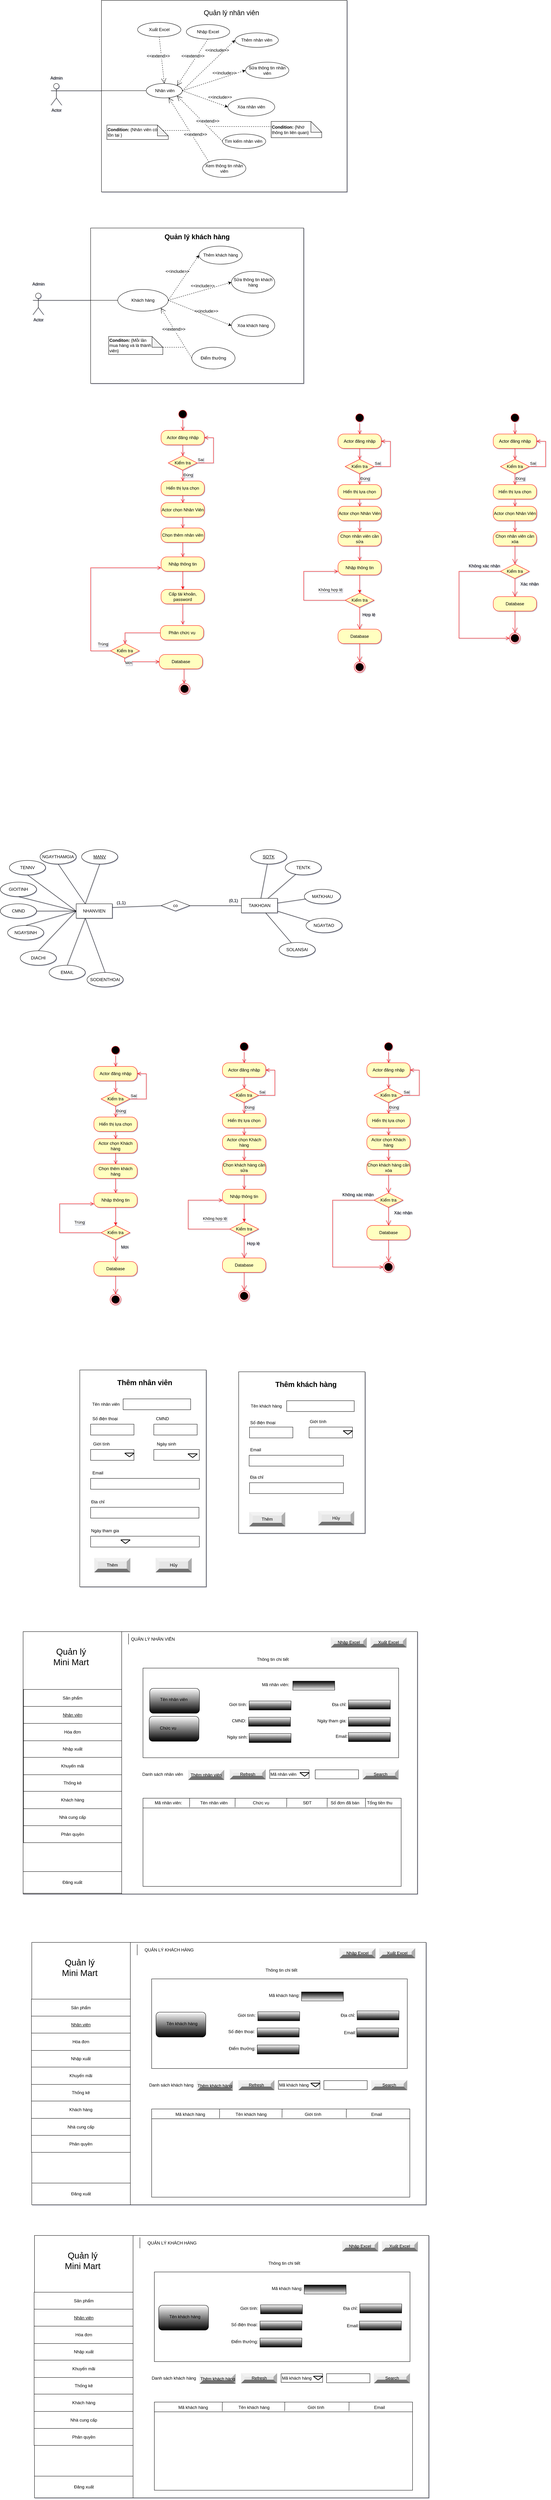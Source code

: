 <mxfile version="16.0.0" type="device"><diagram id="hCyzctcbWba2_iFMl7Rp" name="CNPM"><mxGraphModel dx="1038" dy="649" grid="0" gridSize="10" guides="1" tooltips="1" connect="1" arrows="1" fold="1" page="0" pageScale="1" pageWidth="827" pageHeight="1169" background="#ffffff" math="0" shadow="1"><root><mxCell id="0"/><mxCell id="1" parent="0"/><mxCell id="xwhbwYHD5RMwV8pNVuzl-50" value="" style="rounded=0;whiteSpace=wrap;html=1;shadow=0;glass=0;sketch=0;fontSize=12;gradientColor=none;gradientDirection=north;" parent="1" vertex="1"><mxGeometry x="73" y="4584" width="1092" height="726" as="geometry"/></mxCell><mxCell id="npyleNqKy7yZcXv7db6E-67" value="" style="rounded=0;whiteSpace=wrap;html=1;fontSize=12;" parent="1" vertex="1"><mxGeometry x="260" y="700" width="590" height="430" as="geometry"/></mxCell><mxCell id="npyleNqKy7yZcXv7db6E-31" value="" style="rounded=0;whiteSpace=wrap;html=1;" parent="1" vertex="1"><mxGeometry x="290" y="70" width="680" height="530" as="geometry"/></mxCell><mxCell id="npyleNqKy7yZcXv7db6E-1" value="Actor" style="shape=umlActor;verticalLabelPosition=bottom;verticalAlign=top;html=1;outlineConnect=0;rounded=0;" parent="1" vertex="1"><mxGeometry x="150" y="300" width="30" height="60" as="geometry"/></mxCell><mxCell id="npyleNqKy7yZcXv7db6E-7" value="" style="endArrow=none;html=1;entryX=0;entryY=0.5;entryDx=0;entryDy=0;exitX=1;exitY=0.333;exitDx=0;exitDy=0;exitPerimeter=0;" parent="1" source="npyleNqKy7yZcXv7db6E-1" target="npyleNqKy7yZcXv7db6E-12" edge="1"><mxGeometry width="50" height="50" relative="1" as="geometry"><mxPoint x="60" y="270" as="sourcePoint"/><mxPoint x="190" y="320" as="targetPoint"/></mxGeometry></mxCell><mxCell id="npyleNqKy7yZcXv7db6E-12" value="&amp;nbsp;Nhân viên" style="ellipse;whiteSpace=wrap;html=1;" parent="1" vertex="1"><mxGeometry x="414" y="300" width="100" height="40" as="geometry"/></mxCell><mxCell id="npyleNqKy7yZcXv7db6E-14" value="Thêm nhân viên" style="ellipse;whiteSpace=wrap;html=1;" parent="1" vertex="1"><mxGeometry x="660" y="160" width="120" height="40" as="geometry"/></mxCell><mxCell id="npyleNqKy7yZcXv7db6E-15" value="Sửa thông tin nhân viên" style="ellipse;whiteSpace=wrap;html=1;" parent="1" vertex="1"><mxGeometry x="688.99" y="241" width="120" height="45" as="geometry"/></mxCell><mxCell id="npyleNqKy7yZcXv7db6E-16" value="Xóa nhân viên" style="ellipse;whiteSpace=wrap;html=1;" parent="1" vertex="1"><mxGeometry x="640" y="340" width="130" height="50" as="geometry"/></mxCell><mxCell id="npyleNqKy7yZcXv7db6E-17" value="" style="endArrow=classic;html=1;dashed=1;exitX=1;exitY=0.5;exitDx=0;exitDy=0;entryX=0;entryY=0.5;entryDx=0;entryDy=0;" parent="1" source="npyleNqKy7yZcXv7db6E-12" target="npyleNqKy7yZcXv7db6E-14" edge="1"><mxGeometry width="50" height="50" relative="1" as="geometry"><mxPoint x="390" y="220" as="sourcePoint"/><mxPoint x="440" y="170" as="targetPoint"/></mxGeometry></mxCell><mxCell id="npyleNqKy7yZcXv7db6E-18" value="" style="endArrow=classic;html=1;dashed=1;exitX=1;exitY=0.5;exitDx=0;exitDy=0;entryX=0;entryY=0.5;entryDx=0;entryDy=0;" parent="1" source="npyleNqKy7yZcXv7db6E-12" target="npyleNqKy7yZcXv7db6E-15" edge="1"><mxGeometry width="50" height="50" relative="1" as="geometry"><mxPoint x="390" y="220" as="sourcePoint"/><mxPoint x="440" y="170" as="targetPoint"/></mxGeometry></mxCell><mxCell id="npyleNqKy7yZcXv7db6E-19" value="" style="endArrow=classic;html=1;dashed=1;exitX=1;exitY=0.5;exitDx=0;exitDy=0;entryX=0;entryY=0.5;entryDx=0;entryDy=0;" parent="1" source="npyleNqKy7yZcXv7db6E-12" target="npyleNqKy7yZcXv7db6E-16" edge="1"><mxGeometry width="50" height="50" relative="1" as="geometry"><mxPoint x="390" y="220" as="sourcePoint"/><mxPoint x="440" y="170" as="targetPoint"/></mxGeometry></mxCell><mxCell id="npyleNqKy7yZcXv7db6E-20" value="&lt;span style=&quot;&quot;&gt;&amp;lt;&amp;lt;include&amp;gt;&amp;gt;&lt;/span&gt;" style="text;html=1;align=center;verticalAlign=middle;resizable=0;points=[];autosize=1;strokeColor=none;fillColor=none;" parent="1" vertex="1"><mxGeometry x="565" y="193" width="90" height="30" as="geometry"/></mxCell><mxCell id="npyleNqKy7yZcXv7db6E-21" value="&lt;span style=&quot;&quot;&gt;&amp;lt;&amp;lt;include&amp;gt;&amp;gt;&lt;/span&gt;" style="text;html=1;align=center;verticalAlign=middle;resizable=0;points=[];autosize=1;strokeColor=none;fillColor=none;" parent="1" vertex="1"><mxGeometry x="585" y="256" width="90" height="30" as="geometry"/></mxCell><mxCell id="npyleNqKy7yZcXv7db6E-22" value="&lt;span style=&quot;&quot;&gt;&amp;lt;&amp;lt;include&amp;gt;&amp;gt;&lt;/span&gt;" style="text;html=1;align=center;verticalAlign=middle;resizable=0;points=[];autosize=1;strokeColor=none;fillColor=none;" parent="1" vertex="1"><mxGeometry x="573" y="323" width="90" height="30" as="geometry"/></mxCell><mxCell id="npyleNqKy7yZcXv7db6E-24" value="Tìm kiếm nhân viên&amp;nbsp;" style="ellipse;whiteSpace=wrap;html=1;" parent="1" vertex="1"><mxGeometry x="625" y="440" width="120" height="40" as="geometry"/></mxCell><mxCell id="npyleNqKy7yZcXv7db6E-26" value="Xem thông tin nhân viên" style="ellipse;whiteSpace=wrap;html=1;" parent="1" vertex="1"><mxGeometry x="570" y="510" width="120" height="50" as="geometry"/></mxCell><mxCell id="npyleNqKy7yZcXv7db6E-32" value="Quản lý nhân viên" style="text;html=1;strokeColor=none;fillColor=none;align=center;verticalAlign=middle;whiteSpace=wrap;rounded=0;fontSize=19;" parent="1" vertex="1"><mxGeometry x="540" y="90" width="220" height="30" as="geometry"/></mxCell><mxCell id="npyleNqKy7yZcXv7db6E-34" value="" style="endArrow=none;html=1;dashed=1;fontSize=19;entryX=0.016;entryY=0.169;entryDx=0;entryDy=0;entryPerimeter=0;" parent="1" edge="1"><mxGeometry width="50" height="50" relative="1" as="geometry"><mxPoint x="590" y="419" as="sourcePoint"/><mxPoint x="761.984" y="419.295" as="targetPoint"/></mxGeometry></mxCell><mxCell id="npyleNqKy7yZcXv7db6E-35" value="&lt;b&gt;Condition:&amp;nbsp;&lt;/b&gt;{Nhớ &lt;br&gt;thông tin liên quan}&amp;nbsp;" style="shape=note;whiteSpace=wrap;html=1;backgroundOutline=1;darkOpacity=0.05;fontSize=12;align=left;" parent="1" vertex="1"><mxGeometry x="760" y="405" width="140" height="45" as="geometry"/></mxCell><mxCell id="npyleNqKy7yZcXv7db6E-36" value="&lt;b&gt;Condition:&lt;/b&gt; {Nhân viên có &lt;br&gt;tồn tại }" style="shape=note;whiteSpace=wrap;html=1;backgroundOutline=1;darkOpacity=0.05;fontSize=12;align=left;" parent="1" vertex="1"><mxGeometry x="305" y="415" width="170" height="40" as="geometry"/></mxCell><mxCell id="npyleNqKy7yZcXv7db6E-37" value="" style="endArrow=none;html=1;dashed=1;fontSize=12;exitX=0;exitY=0;exitDx=155;exitDy=15;exitPerimeter=0;" parent="1" source="npyleNqKy7yZcXv7db6E-36" edge="1"><mxGeometry width="50" height="50" relative="1" as="geometry"><mxPoint x="470" y="410" as="sourcePoint"/><mxPoint x="531" y="430" as="targetPoint"/></mxGeometry></mxCell><mxCell id="npyleNqKy7yZcXv7db6E-38" value="Actor" style="shape=umlActor;verticalLabelPosition=bottom;verticalAlign=top;html=1;outlineConnect=0;fontSize=12;" parent="1" vertex="1"><mxGeometry x="100" y="880" width="30" height="60" as="geometry"/></mxCell><mxCell id="npyleNqKy7yZcXv7db6E-42" value="" style="endArrow=none;html=1;fontSize=12;exitX=1;exitY=0.333;exitDx=0;exitDy=0;exitPerimeter=0;entryX=0;entryY=0.5;entryDx=0;entryDy=0;" parent="1" source="npyleNqKy7yZcXv7db6E-38" target="npyleNqKy7yZcXv7db6E-43" edge="1"><mxGeometry width="50" height="50" relative="1" as="geometry"><mxPoint x="470" y="860" as="sourcePoint"/><mxPoint x="350" y="900" as="targetPoint"/></mxGeometry></mxCell><mxCell id="npyleNqKy7yZcXv7db6E-43" value="Khách hàng" style="ellipse;whiteSpace=wrap;html=1;fontSize=12;" parent="1" vertex="1"><mxGeometry x="335" y="870" width="140" height="60" as="geometry"/></mxCell><mxCell id="npyleNqKy7yZcXv7db6E-45" value="Thêm khách hàng" style="ellipse;whiteSpace=wrap;html=1;fontSize=12;" parent="1" vertex="1"><mxGeometry x="560" y="750" width="120" height="50" as="geometry"/></mxCell><mxCell id="npyleNqKy7yZcXv7db6E-49" value="Sửa thông tin khách hàng" style="ellipse;whiteSpace=wrap;html=1;" parent="1" vertex="1"><mxGeometry x="650" y="820" width="120" height="60" as="geometry"/></mxCell><mxCell id="npyleNqKy7yZcXv7db6E-53" value="Xóa khách hàng" style="ellipse;whiteSpace=wrap;html=1;" parent="1" vertex="1"><mxGeometry x="650" y="940" width="120" height="60" as="geometry"/></mxCell><mxCell id="npyleNqKy7yZcXv7db6E-55" value="Điểm thưởng" style="ellipse;whiteSpace=wrap;html=1;" parent="1" vertex="1"><mxGeometry x="540" y="1030" width="120" height="60" as="geometry"/></mxCell><mxCell id="npyleNqKy7yZcXv7db6E-57" value="" style="endArrow=classic;html=1;dashed=1;fontSize=12;entryX=0;entryY=0.5;entryDx=0;entryDy=0;exitX=1;exitY=0.5;exitDx=0;exitDy=0;" parent="1" source="npyleNqKy7yZcXv7db6E-43" target="npyleNqKy7yZcXv7db6E-45" edge="1"><mxGeometry width="50" height="50" relative="1" as="geometry"><mxPoint x="490" y="900" as="sourcePoint"/><mxPoint x="520" y="850" as="targetPoint"/></mxGeometry></mxCell><mxCell id="npyleNqKy7yZcXv7db6E-58" value="" style="endArrow=classic;html=1;dashed=1;fontSize=12;entryX=0;entryY=0.5;entryDx=0;entryDy=0;exitX=1;exitY=0.5;exitDx=0;exitDy=0;" parent="1" source="npyleNqKy7yZcXv7db6E-43" target="npyleNqKy7yZcXv7db6E-49" edge="1"><mxGeometry width="50" height="50" relative="1" as="geometry"><mxPoint x="490" y="900" as="sourcePoint"/><mxPoint x="540" y="850" as="targetPoint"/></mxGeometry></mxCell><mxCell id="npyleNqKy7yZcXv7db6E-59" value="" style="endArrow=classic;html=1;dashed=1;fontSize=12;entryX=0;entryY=0.5;entryDx=0;entryDy=0;exitX=1;exitY=0.5;exitDx=0;exitDy=0;" parent="1" source="npyleNqKy7yZcXv7db6E-43" target="npyleNqKy7yZcXv7db6E-53" edge="1"><mxGeometry width="50" height="50" relative="1" as="geometry"><mxPoint x="490" y="900" as="sourcePoint"/><mxPoint x="540" y="850" as="targetPoint"/></mxGeometry></mxCell><mxCell id="npyleNqKy7yZcXv7db6E-61" value="&amp;lt;&amp;lt;include&amp;gt;&amp;gt;" style="text;html=1;align=center;verticalAlign=middle;resizable=0;points=[];autosize=1;strokeColor=none;fillColor=none;fontSize=12;" parent="1" vertex="1"><mxGeometry x="455" y="805" width="90" height="30" as="geometry"/></mxCell><mxCell id="npyleNqKy7yZcXv7db6E-62" value="&amp;lt;&amp;lt;include&amp;gt;&amp;gt;" style="text;html=1;align=center;verticalAlign=middle;resizable=0;points=[];autosize=1;strokeColor=none;fillColor=none;fontSize=12;" parent="1" vertex="1"><mxGeometry x="525" y="845" width="90" height="30" as="geometry"/></mxCell><mxCell id="npyleNqKy7yZcXv7db6E-63" value="&amp;lt;&amp;lt;include&amp;gt;&amp;gt;" style="text;html=1;align=center;verticalAlign=middle;resizable=0;points=[];autosize=1;strokeColor=none;fillColor=none;fontSize=12;" parent="1" vertex="1"><mxGeometry x="535" y="915" width="90" height="30" as="geometry"/></mxCell><mxCell id="npyleNqKy7yZcXv7db6E-65" value="&lt;b&gt;Conditon:&lt;/b&gt; {Mỗi lần &lt;br&gt;mua hàng và là thành&lt;br&gt;viên}" style="shape=note;whiteSpace=wrap;html=1;backgroundOutline=1;darkOpacity=0.05;fontSize=12;align=left;" parent="1" vertex="1"><mxGeometry x="310" y="1000" width="150" height="50" as="geometry"/></mxCell><mxCell id="npyleNqKy7yZcXv7db6E-66" value="" style="endArrow=none;html=1;dashed=1;fontSize=12;exitX=0;exitY=0;exitDx=150;exitDy=30;exitPerimeter=0;" parent="1" source="npyleNqKy7yZcXv7db6E-65" edge="1"><mxGeometry width="50" height="50" relative="1" as="geometry"><mxPoint x="490" y="990" as="sourcePoint"/><mxPoint x="520" y="1030" as="targetPoint"/></mxGeometry></mxCell><mxCell id="npyleNqKy7yZcXv7db6E-68" value="Admin" style="text;html=1;align=center;verticalAlign=middle;resizable=0;points=[];autosize=1;strokeColor=none;fillColor=none;fontSize=12;" parent="1" vertex="1"><mxGeometry x="135" y="270" width="60" height="30" as="geometry"/></mxCell><mxCell id="npyleNqKy7yZcXv7db6E-69" value="Admin" style="text;html=1;align=center;verticalAlign=middle;resizable=0;points=[];autosize=1;strokeColor=none;fillColor=none;fontSize=12;" parent="1" vertex="1"><mxGeometry x="85" y="840" width="60" height="30" as="geometry"/></mxCell><mxCell id="npyleNqKy7yZcXv7db6E-70" value="&lt;b&gt;&lt;font style=&quot;font-size: 19px;&quot;&gt;Quản lý khách hàng&lt;/font&gt;&lt;/b&gt;" style="text;html=1;strokeColor=none;fillColor=none;align=center;verticalAlign=middle;whiteSpace=wrap;rounded=0;fontSize=12;" parent="1" vertex="1"><mxGeometry x="455" y="710" width="200" height="30" as="geometry"/></mxCell><mxCell id="npyleNqKy7yZcXv7db6E-71" value="" style="ellipse;html=1;shape=startState;fillColor=#000000;strokeColor=#ff0000;fontSize=19;" parent="1" vertex="1"><mxGeometry x="500" y="1200" width="30" height="30" as="geometry"/></mxCell><mxCell id="npyleNqKy7yZcXv7db6E-72" value="" style="edgeStyle=orthogonalEdgeStyle;html=1;verticalAlign=bottom;endArrow=open;endSize=8;strokeColor=#ff0000;fontSize=19;" parent="1" source="npyleNqKy7yZcXv7db6E-71" edge="1"><mxGeometry relative="1" as="geometry"><mxPoint x="515" y="1260" as="targetPoint"/><Array as="points"><mxPoint x="515" y="1260"/><mxPoint x="515" y="1260"/></Array></mxGeometry></mxCell><mxCell id="ok7Is8t2wK6294u5F1je-1" value="Actor đăng nhập" style="rounded=1;whiteSpace=wrap;html=1;arcSize=40;fontColor=#000000;fillColor=#ffffc0;strokeColor=#ff0000;" parent="1" vertex="1"><mxGeometry x="455" y="1260" width="120" height="40" as="geometry"/></mxCell><mxCell id="ok7Is8t2wK6294u5F1je-2" value="" style="edgeStyle=orthogonalEdgeStyle;html=1;verticalAlign=bottom;endArrow=open;endSize=8;strokeColor=#ff0000;rounded=0;" parent="1" source="ok7Is8t2wK6294u5F1je-1" edge="1"><mxGeometry relative="1" as="geometry"><mxPoint x="515" y="1330" as="targetPoint"/></mxGeometry></mxCell><mxCell id="ok7Is8t2wK6294u5F1je-3" value="Actor chọn Nhân Viên" style="rounded=1;whiteSpace=wrap;html=1;arcSize=40;fontColor=#000000;fillColor=#ffffc0;strokeColor=#ff0000;" parent="1" vertex="1"><mxGeometry x="455" y="1460" width="120" height="40" as="geometry"/></mxCell><mxCell id="ok7Is8t2wK6294u5F1je-4" value="" style="edgeStyle=orthogonalEdgeStyle;html=1;verticalAlign=bottom;endArrow=open;endSize=8;strokeColor=#ff0000;rounded=0;" parent="1" source="ok7Is8t2wK6294u5F1je-3" edge="1"><mxGeometry relative="1" as="geometry"><mxPoint x="515" y="1530" as="targetPoint"/></mxGeometry></mxCell><mxCell id="ok7Is8t2wK6294u5F1je-14" value="Chọn thêm nhân viên" style="rounded=1;whiteSpace=wrap;html=1;arcSize=40;fontColor=#000000;fillColor=#ffffc0;strokeColor=#ff0000;" parent="1" vertex="1"><mxGeometry x="455" y="1530" width="120" height="40" as="geometry"/></mxCell><mxCell id="ok7Is8t2wK6294u5F1je-15" value="" style="edgeStyle=orthogonalEdgeStyle;html=1;verticalAlign=bottom;endArrow=open;endSize=8;strokeColor=#ff0000;rounded=0;" parent="1" source="ok7Is8t2wK6294u5F1je-14" edge="1"><mxGeometry relative="1" as="geometry"><mxPoint x="515" y="1610" as="targetPoint"/><Array as="points"><mxPoint x="515" y="1610"/></Array></mxGeometry></mxCell><mxCell id="ok7Is8t2wK6294u5F1je-27" value="Kiểm tra" style="rhombus;whiteSpace=wrap;html=1;fillColor=#ffffc0;strokeColor=#ff0000;" parent="1" vertex="1"><mxGeometry x="475" y="1330" width="80" height="40" as="geometry"/></mxCell><mxCell id="ok7Is8t2wK6294u5F1je-28" value="Sai" style="edgeStyle=orthogonalEdgeStyle;html=1;align=left;verticalAlign=bottom;endArrow=open;endSize=8;strokeColor=#ff0000;rounded=0;entryX=1;entryY=0.5;entryDx=0;entryDy=0;exitX=1;exitY=0.5;exitDx=0;exitDy=0;" parent="1" source="ok7Is8t2wK6294u5F1je-27" target="ok7Is8t2wK6294u5F1je-1" edge="1"><mxGeometry x="-1" relative="1" as="geometry"><mxPoint x="594" y="1430" as="targetPoint"/><Array as="points"><mxPoint x="600" y="1350"/><mxPoint x="600" y="1280"/></Array></mxGeometry></mxCell><mxCell id="ok7Is8t2wK6294u5F1je-29" value="Đúng" style="edgeStyle=orthogonalEdgeStyle;html=1;align=left;verticalAlign=top;endArrow=open;endSize=8;strokeColor=#ff0000;rounded=0;" parent="1" source="ok7Is8t2wK6294u5F1je-27" edge="1"><mxGeometry x="-1" relative="1" as="geometry"><mxPoint x="515" y="1400" as="targetPoint"/></mxGeometry></mxCell><mxCell id="ok7Is8t2wK6294u5F1je-33" value="Nhập thông tin" style="rounded=1;whiteSpace=wrap;html=1;arcSize=40;fontColor=#000000;fillColor=#ffffc0;strokeColor=#ff0000;" parent="1" vertex="1"><mxGeometry x="455" y="1610" width="120" height="40" as="geometry"/></mxCell><mxCell id="ok7Is8t2wK6294u5F1je-35" value="Kiểm tra" style="rhombus;whiteSpace=wrap;html=1;fillColor=#ffffc0;strokeColor=#ff0000;" parent="1" vertex="1"><mxGeometry x="315" y="1850" width="80" height="40" as="geometry"/></mxCell><mxCell id="ok7Is8t2wK6294u5F1je-36" value="Trùng" style="edgeStyle=orthogonalEdgeStyle;html=1;align=left;verticalAlign=bottom;endArrow=open;endSize=8;strokeColor=#ff0000;rounded=0;exitX=0;exitY=0.5;exitDx=0;exitDy=0;entryX=0;entryY=0.75;entryDx=0;entryDy=0;" parent="1" source="ok7Is8t2wK6294u5F1je-35" target="ok7Is8t2wK6294u5F1je-33" edge="1"><mxGeometry x="-0.846" y="-10" relative="1" as="geometry"><mxPoint x="420" y="1640" as="targetPoint"/><mxPoint as="offset"/><Array as="points"><mxPoint x="260" y="1870"/><mxPoint x="260" y="1640"/></Array></mxGeometry></mxCell><mxCell id="ok7Is8t2wK6294u5F1je-37" value="Mới" style="edgeStyle=orthogonalEdgeStyle;html=1;align=left;verticalAlign=top;endArrow=open;endSize=8;strokeColor=#ff0000;rounded=0;entryX=0;entryY=0.5;entryDx=0;entryDy=0;" parent="1" source="ok7Is8t2wK6294u5F1je-35" target="ok7Is8t2wK6294u5F1je-53" edge="1"><mxGeometry x="-1" relative="1" as="geometry"><mxPoint x="400" y="1955" as="targetPoint"/><Array as="points"><mxPoint x="354" y="1900"/></Array></mxGeometry></mxCell><mxCell id="ok7Is8t2wK6294u5F1je-39" value="" style="edgeStyle=orthogonalEdgeStyle;html=1;verticalAlign=bottom;endArrow=open;endSize=8;strokeColor=#ff0000;rounded=0;" parent="1" edge="1"><mxGeometry relative="1" as="geometry"><mxPoint x="518.57" y="1960" as="targetPoint"/><Array as="points"><mxPoint x="518.57" y="1920"/><mxPoint x="518.57" y="1920"/></Array><mxPoint x="518.57" y="1950" as="sourcePoint"/></mxGeometry></mxCell><mxCell id="ok7Is8t2wK6294u5F1je-53" value="Database" style="rounded=1;whiteSpace=wrap;html=1;arcSize=40;fontColor=#000000;fillColor=#ffffc0;strokeColor=#ff0000;" parent="1" vertex="1"><mxGeometry x="450" y="1880" width="120" height="40" as="geometry"/></mxCell><mxCell id="ok7Is8t2wK6294u5F1je-56" value="" style="ellipse;html=1;shape=endState;fillColor=#000000;strokeColor=#ff0000;" parent="1" vertex="1"><mxGeometry x="505" y="1960" width="30" height="30" as="geometry"/></mxCell><mxCell id="ok7Is8t2wK6294u5F1je-65" value="&lt;span style=&quot;font-size: 12px; background-color: rgb(248, 249, 250);&quot;&gt;&amp;lt;&amp;lt;extend&amp;gt;&amp;gt;&lt;/span&gt;" style="endArrow=open;endSize=12;dashed=1;html=1;rounded=0;strokeColor=#000000;exitX=0;exitY=0.5;exitDx=0;exitDy=0;entryX=1;entryY=1;entryDx=0;entryDy=0;" parent="1" source="npyleNqKy7yZcXv7db6E-24" target="npyleNqKy7yZcXv7db6E-12" edge="1"><mxGeometry x="-0.23" y="-10" width="160" relative="1" as="geometry"><mxPoint x="490" y="400" as="sourcePoint"/><mxPoint x="500" y="330" as="targetPoint"/><mxPoint as="offset"/></mxGeometry></mxCell><mxCell id="ok7Is8t2wK6294u5F1je-66" value="&lt;span style=&quot;font-size: 12px; background-color: rgb(248, 249, 250);&quot;&gt;&amp;lt;&amp;lt;extend&amp;gt;&amp;gt;&lt;/span&gt;" style="endArrow=open;endSize=12;dashed=1;html=1;rounded=0;strokeColor=#000000;exitX=0;exitY=0;exitDx=0;exitDy=0;" parent="1" source="npyleNqKy7yZcXv7db6E-26" target="npyleNqKy7yZcXv7db6E-12" edge="1"><mxGeometry x="-0.197" y="-9" width="160" relative="1" as="geometry"><mxPoint x="490" y="400" as="sourcePoint"/><mxPoint x="650" y="400" as="targetPoint"/><mxPoint as="offset"/></mxGeometry></mxCell><mxCell id="ok7Is8t2wK6294u5F1je-67" value="&lt;span style=&quot;font-size: 12px; background-color: rgb(248, 249, 250);&quot;&gt;&amp;lt;&amp;lt;extend&amp;gt;&amp;gt;&lt;/span&gt;" style="endArrow=open;endSize=12;dashed=1;html=1;rounded=0;strokeColor=#000000;exitX=0;exitY=0.5;exitDx=0;exitDy=0;entryX=1;entryY=1;entryDx=0;entryDy=0;" parent="1" source="npyleNqKy7yZcXv7db6E-55" target="npyleNqKy7yZcXv7db6E-43" edge="1"><mxGeometry x="0.158" y="1" width="160" relative="1" as="geometry"><mxPoint x="490" y="1000" as="sourcePoint"/><mxPoint x="650" y="1000" as="targetPoint"/><mxPoint as="offset"/></mxGeometry></mxCell><mxCell id="ok7Is8t2wK6294u5F1je-72" value="Hiển thị lựa chọn" style="rounded=1;whiteSpace=wrap;html=1;arcSize=40;fontColor=#000000;fillColor=#ffffc0;strokeColor=#ff0000;" parent="1" vertex="1"><mxGeometry x="455" y="1400" width="120" height="40" as="geometry"/></mxCell><mxCell id="ok7Is8t2wK6294u5F1je-73" value="" style="edgeStyle=orthogonalEdgeStyle;html=1;verticalAlign=bottom;endArrow=open;endSize=8;strokeColor=#ff0000;rounded=0;" parent="1" source="ok7Is8t2wK6294u5F1je-72" edge="1"><mxGeometry relative="1" as="geometry"><mxPoint x="515" y="1460" as="targetPoint"/></mxGeometry></mxCell><mxCell id="ok7Is8t2wK6294u5F1je-74" value="Cấp tài khoản, password" style="rounded=1;whiteSpace=wrap;html=1;arcSize=40;fontColor=#000000;fillColor=#ffffc0;strokeColor=#ff0000;" parent="1" vertex="1"><mxGeometry x="455" y="1700" width="120" height="40" as="geometry"/></mxCell><mxCell id="ok7Is8t2wK6294u5F1je-75" value="" style="edgeStyle=orthogonalEdgeStyle;html=1;verticalAlign=bottom;endArrow=open;endSize=8;strokeColor=#ff0000;rounded=0;" parent="1" source="ok7Is8t2wK6294u5F1je-74" edge="1"><mxGeometry relative="1" as="geometry"><mxPoint x="515" y="1797" as="targetPoint"/><Array as="points"><mxPoint x="515" y="1789"/></Array></mxGeometry></mxCell><mxCell id="ok7Is8t2wK6294u5F1je-76" value="Phân chức vụ" style="rounded=1;whiteSpace=wrap;html=1;arcSize=40;fontColor=#000000;fillColor=#ffffc0;strokeColor=#ff0000;" parent="1" vertex="1"><mxGeometry x="453" y="1800" width="120" height="40" as="geometry"/></mxCell><mxCell id="ok7Is8t2wK6294u5F1je-77" value="" style="edgeStyle=orthogonalEdgeStyle;html=1;verticalAlign=bottom;endArrow=open;endSize=8;strokeColor=#ff0000;rounded=0;entryX=0.5;entryY=0;entryDx=0;entryDy=0;" parent="1" source="ok7Is8t2wK6294u5F1je-76" target="ok7Is8t2wK6294u5F1je-35" edge="1"><mxGeometry relative="1" as="geometry"><mxPoint x="180" y="1860" as="targetPoint"/></mxGeometry></mxCell><mxCell id="ok7Is8t2wK6294u5F1je-80" value="NHANVIEN" style="whiteSpace=wrap;html=1;align=center;" parent="1" vertex="1"><mxGeometry x="220" y="2570" width="100" height="40" as="geometry"/></mxCell><mxCell id="ok7Is8t2wK6294u5F1je-81" value="MANV" style="ellipse;whiteSpace=wrap;html=1;align=center;fontStyle=4;" parent="1" vertex="1"><mxGeometry x="235" y="2420" width="100" height="40" as="geometry"/></mxCell><mxCell id="ok7Is8t2wK6294u5F1je-82" value="TENNV" style="ellipse;whiteSpace=wrap;html=1;align=center;" parent="1" vertex="1"><mxGeometry x="35" y="2450" width="100" height="40" as="geometry"/></mxCell><mxCell id="ok7Is8t2wK6294u5F1je-83" value="GIOITINH" style="ellipse;whiteSpace=wrap;html=1;align=center;" parent="1" vertex="1"><mxGeometry x="10" y="2510" width="100" height="40" as="geometry"/></mxCell><mxCell id="ok7Is8t2wK6294u5F1je-84" value="CMND" style="ellipse;whiteSpace=wrap;html=1;align=center;" parent="1" vertex="1"><mxGeometry x="10" y="2570" width="100" height="40" as="geometry"/></mxCell><mxCell id="ok7Is8t2wK6294u5F1je-85" value="NGAYSINH" style="ellipse;whiteSpace=wrap;html=1;align=center;" parent="1" vertex="1"><mxGeometry x="30" y="2630" width="100" height="40" as="geometry"/></mxCell><mxCell id="ok7Is8t2wK6294u5F1je-86" value="SODIENTHOAI" style="ellipse;whiteSpace=wrap;html=1;align=center;" parent="1" vertex="1"><mxGeometry x="250" y="2760" width="100" height="40" as="geometry"/></mxCell><mxCell id="ok7Is8t2wK6294u5F1je-87" value="EMAIL" style="ellipse;whiteSpace=wrap;html=1;align=center;" parent="1" vertex="1"><mxGeometry x="145" y="2740" width="100" height="40" as="geometry"/></mxCell><mxCell id="ok7Is8t2wK6294u5F1je-88" value="DIACHI" style="ellipse;whiteSpace=wrap;html=1;align=center;" parent="1" vertex="1"><mxGeometry x="65" y="2700" width="100" height="40" as="geometry"/></mxCell><mxCell id="ok7Is8t2wK6294u5F1je-89" value="NGAYTHAMGIA" style="ellipse;whiteSpace=wrap;html=1;align=center;" parent="1" vertex="1"><mxGeometry x="120" y="2420" width="100" height="40" as="geometry"/></mxCell><mxCell id="ok7Is8t2wK6294u5F1je-94" value="" style="endArrow=none;html=1;rounded=0;strokeColor=#000000;exitX=0.25;exitY=0;exitDx=0;exitDy=0;entryX=0.5;entryY=1;entryDx=0;entryDy=0;" parent="1" source="ok7Is8t2wK6294u5F1je-80" target="ok7Is8t2wK6294u5F1je-81" edge="1"><mxGeometry width="50" height="50" relative="1" as="geometry"><mxPoint x="360" y="2580" as="sourcePoint"/><mxPoint x="410" y="2530" as="targetPoint"/></mxGeometry></mxCell><mxCell id="ok7Is8t2wK6294u5F1je-95" value="" style="endArrow=none;html=1;rounded=0;strokeColor=#000000;exitX=0.25;exitY=0;exitDx=0;exitDy=0;entryX=0.5;entryY=1;entryDx=0;entryDy=0;" parent="1" source="ok7Is8t2wK6294u5F1je-80" target="ok7Is8t2wK6294u5F1je-89" edge="1"><mxGeometry width="50" height="50" relative="1" as="geometry"><mxPoint x="360" y="2580" as="sourcePoint"/><mxPoint x="410" y="2530" as="targetPoint"/></mxGeometry></mxCell><mxCell id="ok7Is8t2wK6294u5F1je-96" value="" style="endArrow=none;html=1;rounded=0;strokeColor=#000000;exitX=0;exitY=0.5;exitDx=0;exitDy=0;entryX=0.5;entryY=1;entryDx=0;entryDy=0;" parent="1" source="ok7Is8t2wK6294u5F1je-80" target="ok7Is8t2wK6294u5F1je-82" edge="1"><mxGeometry width="50" height="50" relative="1" as="geometry"><mxPoint x="360" y="2580" as="sourcePoint"/><mxPoint x="410" y="2530" as="targetPoint"/></mxGeometry></mxCell><mxCell id="ok7Is8t2wK6294u5F1je-97" value="" style="endArrow=none;html=1;rounded=0;strokeColor=#000000;exitX=0;exitY=0.5;exitDx=0;exitDy=0;entryX=0.5;entryY=1;entryDx=0;entryDy=0;" parent="1" source="ok7Is8t2wK6294u5F1je-80" target="ok7Is8t2wK6294u5F1je-83" edge="1"><mxGeometry width="50" height="50" relative="1" as="geometry"><mxPoint x="360" y="2580" as="sourcePoint"/><mxPoint x="410" y="2530" as="targetPoint"/></mxGeometry></mxCell><mxCell id="ok7Is8t2wK6294u5F1je-98" value="" style="endArrow=none;html=1;rounded=0;strokeColor=#000000;exitX=0;exitY=0.5;exitDx=0;exitDy=0;entryX=1;entryY=0.5;entryDx=0;entryDy=0;" parent="1" source="ok7Is8t2wK6294u5F1je-80" target="ok7Is8t2wK6294u5F1je-84" edge="1"><mxGeometry width="50" height="50" relative="1" as="geometry"><mxPoint x="360" y="2580" as="sourcePoint"/><mxPoint x="410" y="2530" as="targetPoint"/></mxGeometry></mxCell><mxCell id="ok7Is8t2wK6294u5F1je-99" value="" style="endArrow=none;html=1;rounded=0;strokeColor=#000000;entryX=0.5;entryY=0;entryDx=0;entryDy=0;" parent="1" target="ok7Is8t2wK6294u5F1je-85" edge="1"><mxGeometry width="50" height="50" relative="1" as="geometry"><mxPoint x="220" y="2590" as="sourcePoint"/><mxPoint x="410" y="2530" as="targetPoint"/></mxGeometry></mxCell><mxCell id="ok7Is8t2wK6294u5F1je-100" value="" style="endArrow=none;html=1;rounded=0;strokeColor=#000000;exitX=0;exitY=0.5;exitDx=0;exitDy=0;entryX=0.5;entryY=0;entryDx=0;entryDy=0;" parent="1" source="ok7Is8t2wK6294u5F1je-80" target="ok7Is8t2wK6294u5F1je-88" edge="1"><mxGeometry width="50" height="50" relative="1" as="geometry"><mxPoint x="360" y="2580" as="sourcePoint"/><mxPoint x="410" y="2530" as="targetPoint"/></mxGeometry></mxCell><mxCell id="ok7Is8t2wK6294u5F1je-101" value="" style="endArrow=none;html=1;rounded=0;strokeColor=#000000;exitX=0.25;exitY=1;exitDx=0;exitDy=0;entryX=0.5;entryY=0;entryDx=0;entryDy=0;" parent="1" source="ok7Is8t2wK6294u5F1je-80" target="ok7Is8t2wK6294u5F1je-87" edge="1"><mxGeometry width="50" height="50" relative="1" as="geometry"><mxPoint x="360" y="2580" as="sourcePoint"/><mxPoint x="410" y="2530" as="targetPoint"/></mxGeometry></mxCell><mxCell id="ok7Is8t2wK6294u5F1je-102" value="" style="endArrow=none;html=1;rounded=0;strokeColor=#000000;exitX=0.25;exitY=1;exitDx=0;exitDy=0;entryX=0.5;entryY=0;entryDx=0;entryDy=0;" parent="1" source="ok7Is8t2wK6294u5F1je-80" target="ok7Is8t2wK6294u5F1je-86" edge="1"><mxGeometry width="50" height="50" relative="1" as="geometry"><mxPoint x="360" y="2580" as="sourcePoint"/><mxPoint x="410" y="2530" as="targetPoint"/></mxGeometry></mxCell><mxCell id="ok7Is8t2wK6294u5F1je-105" value="TAIKHOAN" style="whiteSpace=wrap;html=1;align=center;" parent="1" vertex="1"><mxGeometry x="677.5" y="2555" width="100" height="40" as="geometry"/></mxCell><mxCell id="ok7Is8t2wK6294u5F1je-106" value="SOTK" style="ellipse;whiteSpace=wrap;html=1;align=center;fontStyle=4;" parent="1" vertex="1"><mxGeometry x="703" y="2420" width="100" height="40" as="geometry"/></mxCell><mxCell id="ok7Is8t2wK6294u5F1je-111" value="TENTK" style="ellipse;whiteSpace=wrap;html=1;align=center;" parent="1" vertex="1"><mxGeometry x="798.99" y="2450" width="100" height="40" as="geometry"/></mxCell><mxCell id="ok7Is8t2wK6294u5F1je-112" value="MATKHAU" style="ellipse;whiteSpace=wrap;html=1;align=center;" parent="1" vertex="1"><mxGeometry x="852" y="2530" width="100" height="40" as="geometry"/></mxCell><mxCell id="ok7Is8t2wK6294u5F1je-113" value="NGAYTAO" style="ellipse;whiteSpace=wrap;html=1;align=center;" parent="1" vertex="1"><mxGeometry x="856.49" y="2610" width="100" height="40" as="geometry"/></mxCell><mxCell id="ok7Is8t2wK6294u5F1je-114" value="SOLANSAI" style="ellipse;whiteSpace=wrap;html=1;align=center;" parent="1" vertex="1"><mxGeometry x="781.99" y="2677" width="100" height="40" as="geometry"/></mxCell><mxCell id="ok7Is8t2wK6294u5F1je-118" value="" style="endArrow=none;html=1;rounded=0;strokeColor=#000000;" parent="1" source="ok7Is8t2wK6294u5F1je-106" target="ok7Is8t2wK6294u5F1je-105" edge="1"><mxGeometry relative="1" as="geometry"><mxPoint x="567.5" y="2675" as="sourcePoint"/><mxPoint x="727.5" y="2675" as="targetPoint"/></mxGeometry></mxCell><mxCell id="ok7Is8t2wK6294u5F1je-119" value="" style="endArrow=none;html=1;rounded=0;strokeColor=#000000;" parent="1" source="ok7Is8t2wK6294u5F1je-111" target="ok7Is8t2wK6294u5F1je-105" edge="1"><mxGeometry relative="1" as="geometry"><mxPoint x="567.5" y="2675" as="sourcePoint"/><mxPoint x="727.5" y="2675" as="targetPoint"/></mxGeometry></mxCell><mxCell id="ok7Is8t2wK6294u5F1je-120" value="" style="endArrow=none;html=1;rounded=0;strokeColor=#000000;" parent="1" source="ok7Is8t2wK6294u5F1je-112" target="ok7Is8t2wK6294u5F1je-105" edge="1"><mxGeometry relative="1" as="geometry"><mxPoint x="567.5" y="2675" as="sourcePoint"/><mxPoint x="727.5" y="2675" as="targetPoint"/></mxGeometry></mxCell><mxCell id="ok7Is8t2wK6294u5F1je-121" value="" style="endArrow=none;html=1;rounded=0;strokeColor=#000000;" parent="1" source="ok7Is8t2wK6294u5F1je-105" target="ok7Is8t2wK6294u5F1je-113" edge="1"><mxGeometry relative="1" as="geometry"><mxPoint x="567.5" y="2675" as="sourcePoint"/><mxPoint x="880" y="2542" as="targetPoint"/></mxGeometry></mxCell><mxCell id="ok7Is8t2wK6294u5F1je-122" value="" style="endArrow=none;html=1;rounded=0;strokeColor=#000000;" parent="1" source="ok7Is8t2wK6294u5F1je-114" target="ok7Is8t2wK6294u5F1je-105" edge="1"><mxGeometry relative="1" as="geometry"><mxPoint x="567.5" y="2675" as="sourcePoint"/><mxPoint x="727.5" y="2675" as="targetPoint"/></mxGeometry></mxCell><mxCell id="ok7Is8t2wK6294u5F1je-123" value="co" style="shape=rhombus;perimeter=rhombusPerimeter;whiteSpace=wrap;html=1;align=center;rotation=0;" parent="1" vertex="1"><mxGeometry x="455" y="2560" width="80" height="30" as="geometry"/></mxCell><mxCell id="ok7Is8t2wK6294u5F1je-126" value="" style="endArrow=none;html=1;rounded=0;strokeColor=#000000;exitX=1;exitY=0.25;exitDx=0;exitDy=0;entryX=0;entryY=0.5;entryDx=0;entryDy=0;" parent="1" source="ok7Is8t2wK6294u5F1je-80" target="ok7Is8t2wK6294u5F1je-123" edge="1"><mxGeometry relative="1" as="geometry"><mxPoint x="410" y="2560" as="sourcePoint"/><mxPoint x="570" y="2560" as="targetPoint"/></mxGeometry></mxCell><mxCell id="ok7Is8t2wK6294u5F1je-127" value="" style="endArrow=none;html=1;rounded=0;strokeColor=#000000;exitX=1;exitY=0.5;exitDx=0;exitDy=0;entryX=0;entryY=0.5;entryDx=0;entryDy=0;" parent="1" source="ok7Is8t2wK6294u5F1je-123" target="ok7Is8t2wK6294u5F1je-105" edge="1"><mxGeometry relative="1" as="geometry"><mxPoint x="410" y="2560" as="sourcePoint"/><mxPoint x="570" y="2560" as="targetPoint"/></mxGeometry></mxCell><mxCell id="ok7Is8t2wK6294u5F1je-130" value="(1,1)" style="text;html=1;align=center;verticalAlign=middle;resizable=0;points=[];autosize=1;strokeColor=none;fillColor=none;" parent="1" vertex="1"><mxGeometry x="318.99" y="2552" width="50" height="30" as="geometry"/></mxCell><mxCell id="ok7Is8t2wK6294u5F1je-131" value="(0,1)" style="text;html=1;align=center;verticalAlign=middle;resizable=0;points=[];autosize=1;strokeColor=none;fillColor=none;" parent="1" vertex="1"><mxGeometry x="637" y="2552" width="35" height="18" as="geometry"/></mxCell><mxCell id="fLwW5_UvxQ6ylAakb20x-2" value="" style="endArrow=classic;html=1;rounded=0;entryX=0.5;entryY=0;entryDx=0;entryDy=0;exitX=0.5;exitY=1;exitDx=0;exitDy=0;fontColor=#FF0000;strokeColor=#FF0000;" parent="1" source="ok7Is8t2wK6294u5F1je-33" target="ok7Is8t2wK6294u5F1je-74" edge="1"><mxGeometry width="50" height="50" relative="1" as="geometry"><mxPoint x="490" y="1670" as="sourcePoint"/><mxPoint x="540" y="1620" as="targetPoint"/></mxGeometry></mxCell><mxCell id="fLwW5_UvxQ6ylAakb20x-55" value="" style="ellipse;html=1;shape=startState;fillColor=#000000;strokeColor=#ff0000;fontSize=19;" parent="1" vertex="1"><mxGeometry x="990" y="1210" width="30" height="30" as="geometry"/></mxCell><mxCell id="fLwW5_UvxQ6ylAakb20x-56" value="" style="edgeStyle=orthogonalEdgeStyle;html=1;verticalAlign=bottom;endArrow=open;endSize=8;strokeColor=#ff0000;fontSize=19;" parent="1" source="fLwW5_UvxQ6ylAakb20x-55" edge="1"><mxGeometry relative="1" as="geometry"><mxPoint x="1005" y="1270" as="targetPoint"/><Array as="points"><mxPoint x="1005" y="1270"/><mxPoint x="1005" y="1270"/></Array></mxGeometry></mxCell><mxCell id="fLwW5_UvxQ6ylAakb20x-57" value="Actor đăng nhập" style="rounded=1;whiteSpace=wrap;html=1;arcSize=40;fontColor=#000000;fillColor=#ffffc0;strokeColor=#ff0000;" parent="1" vertex="1"><mxGeometry x="945" y="1270" width="120" height="40" as="geometry"/></mxCell><mxCell id="fLwW5_UvxQ6ylAakb20x-58" value="" style="edgeStyle=orthogonalEdgeStyle;html=1;verticalAlign=bottom;endArrow=open;endSize=8;strokeColor=#ff0000;rounded=0;" parent="1" source="fLwW5_UvxQ6ylAakb20x-57" edge="1"><mxGeometry relative="1" as="geometry"><mxPoint x="1005" y="1340" as="targetPoint"/></mxGeometry></mxCell><mxCell id="fLwW5_UvxQ6ylAakb20x-59" value="Actor chọn Nhân Viên" style="rounded=1;whiteSpace=wrap;html=1;arcSize=40;fontColor=#000000;fillColor=#ffffc0;strokeColor=#ff0000;" parent="1" vertex="1"><mxGeometry x="945" y="1470" width="120" height="40" as="geometry"/></mxCell><mxCell id="fLwW5_UvxQ6ylAakb20x-60" value="" style="edgeStyle=orthogonalEdgeStyle;html=1;verticalAlign=bottom;endArrow=open;endSize=8;strokeColor=#ff0000;rounded=0;" parent="1" source="fLwW5_UvxQ6ylAakb20x-59" edge="1"><mxGeometry relative="1" as="geometry"><mxPoint x="1005" y="1540" as="targetPoint"/></mxGeometry></mxCell><mxCell id="fLwW5_UvxQ6ylAakb20x-61" value="Chọn nhân viên cần sửa" style="rounded=1;whiteSpace=wrap;html=1;arcSize=40;fontColor=#000000;fillColor=#ffffc0;strokeColor=#ff0000;" parent="1" vertex="1"><mxGeometry x="945" y="1540" width="120" height="40" as="geometry"/></mxCell><mxCell id="fLwW5_UvxQ6ylAakb20x-62" value="" style="edgeStyle=orthogonalEdgeStyle;html=1;verticalAlign=bottom;endArrow=open;endSize=8;strokeColor=#ff0000;rounded=0;" parent="1" source="fLwW5_UvxQ6ylAakb20x-61" edge="1"><mxGeometry relative="1" as="geometry"><mxPoint x="1005" y="1620" as="targetPoint"/><Array as="points"><mxPoint x="1005" y="1620"/></Array></mxGeometry></mxCell><mxCell id="fLwW5_UvxQ6ylAakb20x-63" value="Kiểm tra" style="rhombus;whiteSpace=wrap;html=1;fillColor=#ffffc0;strokeColor=#ff0000;" parent="1" vertex="1"><mxGeometry x="965" y="1340" width="80" height="40" as="geometry"/></mxCell><mxCell id="fLwW5_UvxQ6ylAakb20x-64" value="Sai" style="edgeStyle=orthogonalEdgeStyle;html=1;align=left;verticalAlign=bottom;endArrow=open;endSize=8;strokeColor=#ff0000;rounded=0;entryX=1;entryY=0.5;entryDx=0;entryDy=0;exitX=1;exitY=0.5;exitDx=0;exitDy=0;" parent="1" source="fLwW5_UvxQ6ylAakb20x-63" target="fLwW5_UvxQ6ylAakb20x-57" edge="1"><mxGeometry x="-1" relative="1" as="geometry"><mxPoint x="1084" y="1440" as="targetPoint"/><Array as="points"><mxPoint x="1090" y="1360"/><mxPoint x="1090" y="1290"/></Array></mxGeometry></mxCell><mxCell id="fLwW5_UvxQ6ylAakb20x-65" value="Đúng" style="edgeStyle=orthogonalEdgeStyle;html=1;align=left;verticalAlign=top;endArrow=open;endSize=8;strokeColor=#ff0000;rounded=0;" parent="1" source="fLwW5_UvxQ6ylAakb20x-63" edge="1"><mxGeometry x="-1" relative="1" as="geometry"><mxPoint x="1005" y="1410" as="targetPoint"/></mxGeometry></mxCell><mxCell id="fLwW5_UvxQ6ylAakb20x-66" value="Nhập thông tin" style="rounded=1;whiteSpace=wrap;html=1;arcSize=40;fontColor=#000000;fillColor=#ffffc0;strokeColor=#ff0000;" parent="1" vertex="1"><mxGeometry x="945" y="1620" width="120" height="40" as="geometry"/></mxCell><mxCell id="fLwW5_UvxQ6ylAakb20x-67" value="Kiểm tra" style="rhombus;whiteSpace=wrap;html=1;fillColor=#ffffc0;strokeColor=#ff0000;" parent="1" vertex="1"><mxGeometry x="965" y="1710" width="80" height="40" as="geometry"/></mxCell><mxCell id="fLwW5_UvxQ6ylAakb20x-68" value="Không hợp lệ" style="edgeStyle=orthogonalEdgeStyle;html=1;align=left;verticalAlign=bottom;endArrow=open;endSize=8;strokeColor=#ff0000;rounded=0;exitX=0;exitY=0.5;exitDx=0;exitDy=0;entryX=0;entryY=0.75;entryDx=0;entryDy=0;" parent="1" source="fLwW5_UvxQ6ylAakb20x-67" target="fLwW5_UvxQ6ylAakb20x-66" edge="1"><mxGeometry x="-0.483" y="-20" relative="1" as="geometry"><mxPoint x="910" y="1650" as="targetPoint"/><mxPoint x="-1" as="offset"/><Array as="points"><mxPoint x="850" y="1730"/><mxPoint x="850" y="1650"/></Array></mxGeometry></mxCell><mxCell id="fLwW5_UvxQ6ylAakb20x-72" value="" style="ellipse;html=1;shape=endState;fillColor=#000000;strokeColor=#ff0000;" parent="1" vertex="1"><mxGeometry x="990" y="1900" width="30" height="30" as="geometry"/></mxCell><mxCell id="fLwW5_UvxQ6ylAakb20x-73" value="Hiển thị lựa chọn" style="rounded=1;whiteSpace=wrap;html=1;arcSize=40;fontColor=#000000;fillColor=#ffffc0;strokeColor=#ff0000;" parent="1" vertex="1"><mxGeometry x="945" y="1410" width="120" height="40" as="geometry"/></mxCell><mxCell id="fLwW5_UvxQ6ylAakb20x-74" value="" style="edgeStyle=orthogonalEdgeStyle;html=1;verticalAlign=bottom;endArrow=open;endSize=8;strokeColor=#ff0000;rounded=0;" parent="1" source="fLwW5_UvxQ6ylAakb20x-73" edge="1"><mxGeometry relative="1" as="geometry"><mxPoint x="1005" y="1470" as="targetPoint"/></mxGeometry></mxCell><mxCell id="fLwW5_UvxQ6ylAakb20x-79" value="" style="endArrow=classic;html=1;rounded=0;entryX=0.5;entryY=0;entryDx=0;entryDy=0;exitX=0.5;exitY=1;exitDx=0;exitDy=0;fontColor=#FF0000;strokeColor=#FF0000;" parent="1" source="fLwW5_UvxQ6ylAakb20x-66" edge="1"><mxGeometry width="50" height="50" relative="1" as="geometry"><mxPoint x="980" y="1680" as="sourcePoint"/><mxPoint x="1005" y="1710" as="targetPoint"/></mxGeometry></mxCell><mxCell id="fLwW5_UvxQ6ylAakb20x-71" value="Database" style="rounded=1;whiteSpace=wrap;html=1;arcSize=40;fontColor=#000000;fillColor=#ffffc0;strokeColor=#ff0000;" parent="1" vertex="1"><mxGeometry x="945" y="1810" width="120" height="40" as="geometry"/></mxCell><mxCell id="xg7yYxtbpBFRMgzcs5UW-1" value="" style="endArrow=open;endFill=1;endSize=12;html=1;rounded=0;exitX=0.5;exitY=1;exitDx=0;exitDy=0;entryX=0.5;entryY=0;entryDx=0;entryDy=0;strokeColor=#FF0000;" parent="1" source="fLwW5_UvxQ6ylAakb20x-67" target="fLwW5_UvxQ6ylAakb20x-71" edge="1"><mxGeometry width="160" relative="1" as="geometry"><mxPoint x="820" y="1930" as="sourcePoint"/><mxPoint x="980" y="1930" as="targetPoint"/></mxGeometry></mxCell><mxCell id="xg7yYxtbpBFRMgzcs5UW-2" value="" style="endArrow=open;endFill=1;endSize=12;html=1;rounded=0;strokeColor=#FF0000;exitX=0.5;exitY=1;exitDx=0;exitDy=0;entryX=0.5;entryY=0;entryDx=0;entryDy=0;" parent="1" source="fLwW5_UvxQ6ylAakb20x-71" target="fLwW5_UvxQ6ylAakb20x-72" edge="1"><mxGeometry width="160" relative="1" as="geometry"><mxPoint x="820" y="1840" as="sourcePoint"/><mxPoint x="980" y="1840" as="targetPoint"/></mxGeometry></mxCell><mxCell id="xg7yYxtbpBFRMgzcs5UW-3" value="Hợp lệ" style="text;html=1;align=center;verticalAlign=middle;resizable=0;points=[];autosize=1;strokeColor=none;fillColor=none;" parent="1" vertex="1"><mxGeometry x="1000" y="1755" width="60" height="30" as="geometry"/></mxCell><mxCell id="xg7yYxtbpBFRMgzcs5UW-4" value="" style="ellipse;html=1;shape=startState;fillColor=#000000;strokeColor=#ff0000;fontSize=19;" parent="1" vertex="1"><mxGeometry x="1420" y="1210" width="30" height="30" as="geometry"/></mxCell><mxCell id="xg7yYxtbpBFRMgzcs5UW-5" value="" style="edgeStyle=orthogonalEdgeStyle;html=1;verticalAlign=bottom;endArrow=open;endSize=8;strokeColor=#ff0000;fontSize=19;" parent="1" source="xg7yYxtbpBFRMgzcs5UW-4" edge="1"><mxGeometry relative="1" as="geometry"><mxPoint x="1435" y="1270" as="targetPoint"/><Array as="points"><mxPoint x="1435" y="1270"/><mxPoint x="1435" y="1270"/></Array></mxGeometry></mxCell><mxCell id="xg7yYxtbpBFRMgzcs5UW-6" value="Actor đăng nhập" style="rounded=1;whiteSpace=wrap;html=1;arcSize=40;fontColor=#000000;fillColor=#ffffc0;strokeColor=#ff0000;" parent="1" vertex="1"><mxGeometry x="1375" y="1270" width="120" height="40" as="geometry"/></mxCell><mxCell id="xg7yYxtbpBFRMgzcs5UW-7" value="" style="edgeStyle=orthogonalEdgeStyle;html=1;verticalAlign=bottom;endArrow=open;endSize=8;strokeColor=#ff0000;rounded=0;" parent="1" source="xg7yYxtbpBFRMgzcs5UW-6" edge="1"><mxGeometry relative="1" as="geometry"><mxPoint x="1435" y="1340" as="targetPoint"/></mxGeometry></mxCell><mxCell id="xg7yYxtbpBFRMgzcs5UW-8" value="Actor chọn Nhân Viên" style="rounded=1;whiteSpace=wrap;html=1;arcSize=40;fontColor=#000000;fillColor=#ffffc0;strokeColor=#ff0000;" parent="1" vertex="1"><mxGeometry x="1375" y="1470" width="120" height="40" as="geometry"/></mxCell><mxCell id="xg7yYxtbpBFRMgzcs5UW-9" value="" style="edgeStyle=orthogonalEdgeStyle;html=1;verticalAlign=bottom;endArrow=open;endSize=8;strokeColor=#ff0000;rounded=0;" parent="1" source="xg7yYxtbpBFRMgzcs5UW-8" edge="1"><mxGeometry relative="1" as="geometry"><mxPoint x="1435" y="1540" as="targetPoint"/></mxGeometry></mxCell><mxCell id="xg7yYxtbpBFRMgzcs5UW-10" value="Chọn nhân viên cần xóa" style="rounded=1;whiteSpace=wrap;html=1;arcSize=40;fontColor=#000000;fillColor=#ffffc0;strokeColor=#ff0000;" parent="1" vertex="1"><mxGeometry x="1375" y="1540" width="120" height="40" as="geometry"/></mxCell><mxCell id="xg7yYxtbpBFRMgzcs5UW-12" value="Kiểm tra" style="rhombus;whiteSpace=wrap;html=1;fillColor=#ffffc0;strokeColor=#ff0000;" parent="1" vertex="1"><mxGeometry x="1395" y="1340" width="80" height="40" as="geometry"/></mxCell><mxCell id="xg7yYxtbpBFRMgzcs5UW-13" value="Sai" style="edgeStyle=orthogonalEdgeStyle;html=1;align=left;verticalAlign=bottom;endArrow=open;endSize=8;strokeColor=#ff0000;rounded=0;entryX=1;entryY=0.5;entryDx=0;entryDy=0;exitX=1;exitY=0.5;exitDx=0;exitDy=0;" parent="1" source="xg7yYxtbpBFRMgzcs5UW-12" target="xg7yYxtbpBFRMgzcs5UW-6" edge="1"><mxGeometry x="-1" relative="1" as="geometry"><mxPoint x="1514" y="1440" as="targetPoint"/><Array as="points"><mxPoint x="1520" y="1360"/><mxPoint x="1520" y="1290"/></Array></mxGeometry></mxCell><mxCell id="xg7yYxtbpBFRMgzcs5UW-14" value="Đúng" style="edgeStyle=orthogonalEdgeStyle;html=1;align=left;verticalAlign=top;endArrow=open;endSize=8;strokeColor=#ff0000;rounded=0;" parent="1" source="xg7yYxtbpBFRMgzcs5UW-12" edge="1"><mxGeometry x="-1" relative="1" as="geometry"><mxPoint x="1435" y="1410" as="targetPoint"/></mxGeometry></mxCell><mxCell id="xg7yYxtbpBFRMgzcs5UW-16" value="Kiểm tra" style="rhombus;whiteSpace=wrap;html=1;fillColor=#ffffc0;strokeColor=#ff0000;" parent="1" vertex="1"><mxGeometry x="1395" y="1630" width="80" height="40" as="geometry"/></mxCell><mxCell id="xg7yYxtbpBFRMgzcs5UW-17" value="" style="edgeStyle=orthogonalEdgeStyle;html=1;align=left;verticalAlign=bottom;endArrow=open;endSize=8;strokeColor=#ff0000;rounded=0;exitX=0;exitY=0.5;exitDx=0;exitDy=0;entryX=0;entryY=0.5;entryDx=0;entryDy=0;" parent="1" source="xg7yYxtbpBFRMgzcs5UW-16" target="xg7yYxtbpBFRMgzcs5UW-18" edge="1"><mxGeometry x="-0.483" y="-20" relative="1" as="geometry"><mxPoint x="1360" y="1740" as="targetPoint"/><mxPoint x="-1" as="offset"/><Array as="points"><mxPoint x="1280" y="1650"/><mxPoint x="1280" y="1835"/></Array></mxGeometry></mxCell><mxCell id="xg7yYxtbpBFRMgzcs5UW-18" value="" style="ellipse;html=1;shape=endState;fillColor=#000000;strokeColor=#ff0000;" parent="1" vertex="1"><mxGeometry x="1420" y="1820" width="30" height="30" as="geometry"/></mxCell><mxCell id="xg7yYxtbpBFRMgzcs5UW-19" value="Hiển thị lựa chọn" style="rounded=1;whiteSpace=wrap;html=1;arcSize=40;fontColor=#000000;fillColor=#ffffc0;strokeColor=#ff0000;" parent="1" vertex="1"><mxGeometry x="1375" y="1410" width="120" height="40" as="geometry"/></mxCell><mxCell id="xg7yYxtbpBFRMgzcs5UW-20" value="" style="edgeStyle=orthogonalEdgeStyle;html=1;verticalAlign=bottom;endArrow=open;endSize=8;strokeColor=#ff0000;rounded=0;" parent="1" source="xg7yYxtbpBFRMgzcs5UW-19" edge="1"><mxGeometry relative="1" as="geometry"><mxPoint x="1435" y="1470" as="targetPoint"/></mxGeometry></mxCell><mxCell id="xg7yYxtbpBFRMgzcs5UW-22" value="Database" style="rounded=1;whiteSpace=wrap;html=1;arcSize=40;fontColor=#000000;fillColor=#ffffc0;strokeColor=#ff0000;" parent="1" vertex="1"><mxGeometry x="1375" y="1720" width="120" height="40" as="geometry"/></mxCell><mxCell id="xg7yYxtbpBFRMgzcs5UW-24" value="" style="endArrow=open;endFill=1;endSize=12;html=1;rounded=0;strokeColor=#FF0000;exitX=0.5;exitY=1;exitDx=0;exitDy=0;entryX=0.5;entryY=0;entryDx=0;entryDy=0;" parent="1" source="xg7yYxtbpBFRMgzcs5UW-22" target="xg7yYxtbpBFRMgzcs5UW-18" edge="1"><mxGeometry width="160" relative="1" as="geometry"><mxPoint x="1250" y="1840" as="sourcePoint"/><mxPoint x="1430" y="1820" as="targetPoint"/></mxGeometry></mxCell><mxCell id="xg7yYxtbpBFRMgzcs5UW-26" value="" style="endArrow=open;endFill=1;endSize=12;html=1;rounded=0;strokeColor=#FF0000;exitX=0.5;exitY=1;exitDx=0;exitDy=0;entryX=0.5;entryY=0;entryDx=0;entryDy=0;" parent="1" source="xg7yYxtbpBFRMgzcs5UW-10" target="xg7yYxtbpBFRMgzcs5UW-16" edge="1"><mxGeometry width="160" relative="1" as="geometry"><mxPoint x="1210" y="1620" as="sourcePoint"/><mxPoint x="1230" y="1680" as="targetPoint"/></mxGeometry></mxCell><mxCell id="xg7yYxtbpBFRMgzcs5UW-29" value="" style="endArrow=open;endFill=1;endSize=12;html=1;rounded=0;strokeColor=#FF0000;exitX=0.5;exitY=1;exitDx=0;exitDy=0;entryX=0.5;entryY=0;entryDx=0;entryDy=0;" parent="1" source="xg7yYxtbpBFRMgzcs5UW-16" target="xg7yYxtbpBFRMgzcs5UW-22" edge="1"><mxGeometry width="160" relative="1" as="geometry"><mxPoint x="1210" y="1620" as="sourcePoint"/><mxPoint x="1370" y="1620" as="targetPoint"/></mxGeometry></mxCell><mxCell id="xg7yYxtbpBFRMgzcs5UW-30" value="Xác nhận" style="text;html=1;align=center;verticalAlign=middle;resizable=0;points=[];autosize=1;strokeColor=none;fillColor=none;" parent="1" vertex="1"><mxGeometry x="1440" y="1670" width="70" height="30" as="geometry"/></mxCell><mxCell id="xg7yYxtbpBFRMgzcs5UW-31" value="Không xác nhận" style="text;html=1;align=center;verticalAlign=middle;resizable=0;points=[];autosize=1;strokeColor=none;fillColor=none;" parent="1" vertex="1"><mxGeometry x="1295" y="1620" width="110" height="30" as="geometry"/></mxCell><mxCell id="xg7yYxtbpBFRMgzcs5UW-32" value="" style="ellipse;html=1;shape=startState;fillColor=#000000;strokeColor=#ff0000;fontSize=19;" parent="1" vertex="1"><mxGeometry x="313.99" y="2960" width="30" height="30" as="geometry"/></mxCell><mxCell id="xg7yYxtbpBFRMgzcs5UW-33" value="" style="edgeStyle=orthogonalEdgeStyle;html=1;verticalAlign=bottom;endArrow=open;endSize=8;strokeColor=#ff0000;fontSize=19;" parent="1" source="xg7yYxtbpBFRMgzcs5UW-32" edge="1"><mxGeometry relative="1" as="geometry"><mxPoint x="328.99" y="3020" as="targetPoint"/><Array as="points"><mxPoint x="328.99" y="3020"/><mxPoint x="328.99" y="3020"/></Array></mxGeometry></mxCell><mxCell id="xg7yYxtbpBFRMgzcs5UW-34" value="Actor đăng nhập" style="rounded=1;whiteSpace=wrap;html=1;arcSize=40;fontColor=#000000;fillColor=#ffffc0;strokeColor=#ff0000;" parent="1" vertex="1"><mxGeometry x="268.99" y="3020" width="120" height="40" as="geometry"/></mxCell><mxCell id="xg7yYxtbpBFRMgzcs5UW-35" value="" style="edgeStyle=orthogonalEdgeStyle;html=1;verticalAlign=bottom;endArrow=open;endSize=8;strokeColor=#ff0000;rounded=0;" parent="1" source="xg7yYxtbpBFRMgzcs5UW-34" edge="1"><mxGeometry relative="1" as="geometry"><mxPoint x="328.99" y="3090" as="targetPoint"/></mxGeometry></mxCell><mxCell id="xg7yYxtbpBFRMgzcs5UW-36" value="Actor chọn Khách hàng" style="rounded=1;whiteSpace=wrap;html=1;arcSize=40;fontColor=#000000;fillColor=#ffffc0;strokeColor=#ff0000;" parent="1" vertex="1"><mxGeometry x="268.99" y="3220" width="120" height="40" as="geometry"/></mxCell><mxCell id="xg7yYxtbpBFRMgzcs5UW-37" value="" style="edgeStyle=orthogonalEdgeStyle;html=1;verticalAlign=bottom;endArrow=open;endSize=8;strokeColor=#ff0000;rounded=0;" parent="1" source="xg7yYxtbpBFRMgzcs5UW-36" edge="1"><mxGeometry relative="1" as="geometry"><mxPoint x="328.99" y="3290" as="targetPoint"/></mxGeometry></mxCell><mxCell id="xg7yYxtbpBFRMgzcs5UW-38" value="Chọn thêm khách hàng" style="rounded=1;whiteSpace=wrap;html=1;arcSize=40;fontColor=#000000;fillColor=#ffffc0;strokeColor=#ff0000;" parent="1" vertex="1"><mxGeometry x="268.99" y="3290" width="120" height="40" as="geometry"/></mxCell><mxCell id="xg7yYxtbpBFRMgzcs5UW-39" value="" style="edgeStyle=orthogonalEdgeStyle;html=1;verticalAlign=bottom;endArrow=open;endSize=8;strokeColor=#ff0000;rounded=0;" parent="1" source="xg7yYxtbpBFRMgzcs5UW-38" edge="1"><mxGeometry relative="1" as="geometry"><mxPoint x="328.99" y="3370" as="targetPoint"/><Array as="points"><mxPoint x="328.99" y="3370"/></Array></mxGeometry></mxCell><mxCell id="xg7yYxtbpBFRMgzcs5UW-40" value="Kiểm tra" style="rhombus;whiteSpace=wrap;html=1;fillColor=#ffffc0;strokeColor=#ff0000;" parent="1" vertex="1"><mxGeometry x="288.99" y="3090" width="80" height="40" as="geometry"/></mxCell><mxCell id="xg7yYxtbpBFRMgzcs5UW-41" value="Sai" style="edgeStyle=orthogonalEdgeStyle;html=1;align=left;verticalAlign=bottom;endArrow=open;endSize=8;strokeColor=#ff0000;rounded=0;entryX=1;entryY=0.5;entryDx=0;entryDy=0;exitX=1;exitY=0.5;exitDx=0;exitDy=0;" parent="1" source="xg7yYxtbpBFRMgzcs5UW-40" target="xg7yYxtbpBFRMgzcs5UW-34" edge="1"><mxGeometry x="-1" relative="1" as="geometry"><mxPoint x="407.99" y="3190" as="targetPoint"/><Array as="points"><mxPoint x="413.99" y="3110"/><mxPoint x="413.99" y="3040"/></Array></mxGeometry></mxCell><mxCell id="xg7yYxtbpBFRMgzcs5UW-42" value="Đúng" style="edgeStyle=orthogonalEdgeStyle;html=1;align=left;verticalAlign=top;endArrow=open;endSize=8;strokeColor=#ff0000;rounded=0;" parent="1" source="xg7yYxtbpBFRMgzcs5UW-40" edge="1"><mxGeometry x="-1" relative="1" as="geometry"><mxPoint x="328.99" y="3160" as="targetPoint"/></mxGeometry></mxCell><mxCell id="xg7yYxtbpBFRMgzcs5UW-43" value="Nhập thông tin" style="rounded=1;whiteSpace=wrap;html=1;arcSize=40;fontColor=#000000;fillColor=#ffffc0;strokeColor=#ff0000;" parent="1" vertex="1"><mxGeometry x="268.99" y="3370" width="120" height="40" as="geometry"/></mxCell><mxCell id="xg7yYxtbpBFRMgzcs5UW-44" value="Kiểm tra" style="rhombus;whiteSpace=wrap;html=1;fillColor=#ffffc0;strokeColor=#ff0000;" parent="1" vertex="1"><mxGeometry x="288.99" y="3460" width="80" height="40" as="geometry"/></mxCell><mxCell id="xg7yYxtbpBFRMgzcs5UW-45" value="Trùng" style="edgeStyle=orthogonalEdgeStyle;html=1;align=left;verticalAlign=bottom;endArrow=open;endSize=8;strokeColor=#ff0000;rounded=0;exitX=0;exitY=0.5;exitDx=0;exitDy=0;entryX=0;entryY=0.75;entryDx=0;entryDy=0;" parent="1" source="xg7yYxtbpBFRMgzcs5UW-44" target="xg7yYxtbpBFRMgzcs5UW-43" edge="1"><mxGeometry x="-0.483" y="-20" relative="1" as="geometry"><mxPoint x="233.99" y="3400" as="targetPoint"/><mxPoint x="-1" as="offset"/><Array as="points"><mxPoint x="173.99" y="3480"/><mxPoint x="173.99" y="3400"/></Array></mxGeometry></mxCell><mxCell id="xg7yYxtbpBFRMgzcs5UW-46" value="" style="ellipse;html=1;shape=endState;fillColor=#000000;strokeColor=#ff0000;" parent="1" vertex="1"><mxGeometry x="313.99" y="3650" width="30" height="30" as="geometry"/></mxCell><mxCell id="xg7yYxtbpBFRMgzcs5UW-47" value="Hiển thị lựa chọn" style="rounded=1;whiteSpace=wrap;html=1;arcSize=40;fontColor=#000000;fillColor=#ffffc0;strokeColor=#ff0000;" parent="1" vertex="1"><mxGeometry x="268.99" y="3160" width="120" height="40" as="geometry"/></mxCell><mxCell id="xg7yYxtbpBFRMgzcs5UW-48" value="" style="edgeStyle=orthogonalEdgeStyle;html=1;verticalAlign=bottom;endArrow=open;endSize=8;strokeColor=#ff0000;rounded=0;" parent="1" source="xg7yYxtbpBFRMgzcs5UW-47" edge="1"><mxGeometry relative="1" as="geometry"><mxPoint x="328.99" y="3220" as="targetPoint"/></mxGeometry></mxCell><mxCell id="xg7yYxtbpBFRMgzcs5UW-49" value="" style="endArrow=classic;html=1;rounded=0;entryX=0.5;entryY=0;entryDx=0;entryDy=0;exitX=0.5;exitY=1;exitDx=0;exitDy=0;fontColor=#FF0000;strokeColor=#FF0000;" parent="1" source="xg7yYxtbpBFRMgzcs5UW-43" edge="1"><mxGeometry width="50" height="50" relative="1" as="geometry"><mxPoint x="303.99" y="3430" as="sourcePoint"/><mxPoint x="328.99" y="3460" as="targetPoint"/></mxGeometry></mxCell><mxCell id="xg7yYxtbpBFRMgzcs5UW-50" value="Database" style="rounded=1;whiteSpace=wrap;html=1;arcSize=40;fontColor=#000000;fillColor=#ffffc0;strokeColor=#ff0000;" parent="1" vertex="1"><mxGeometry x="268.99" y="3560" width="120" height="40" as="geometry"/></mxCell><mxCell id="xg7yYxtbpBFRMgzcs5UW-51" value="" style="endArrow=open;endFill=1;endSize=12;html=1;rounded=0;exitX=0.5;exitY=1;exitDx=0;exitDy=0;entryX=0.5;entryY=0;entryDx=0;entryDy=0;strokeColor=#FF0000;" parent="1" source="xg7yYxtbpBFRMgzcs5UW-44" target="xg7yYxtbpBFRMgzcs5UW-50" edge="1"><mxGeometry width="160" relative="1" as="geometry"><mxPoint x="143.99" y="3680" as="sourcePoint"/><mxPoint x="303.99" y="3680" as="targetPoint"/></mxGeometry></mxCell><mxCell id="xg7yYxtbpBFRMgzcs5UW-52" value="" style="endArrow=open;endFill=1;endSize=12;html=1;rounded=0;strokeColor=#FF0000;exitX=0.5;exitY=1;exitDx=0;exitDy=0;entryX=0.5;entryY=0;entryDx=0;entryDy=0;" parent="1" source="xg7yYxtbpBFRMgzcs5UW-50" target="xg7yYxtbpBFRMgzcs5UW-46" edge="1"><mxGeometry width="160" relative="1" as="geometry"><mxPoint x="143.99" y="3590" as="sourcePoint"/><mxPoint x="303.99" y="3590" as="targetPoint"/></mxGeometry></mxCell><mxCell id="xg7yYxtbpBFRMgzcs5UW-53" value="Mới" style="text;html=1;align=center;verticalAlign=middle;resizable=0;points=[];autosize=1;strokeColor=none;fillColor=none;" parent="1" vertex="1"><mxGeometry x="333.99" y="3505" width="40" height="30" as="geometry"/></mxCell><mxCell id="xg7yYxtbpBFRMgzcs5UW-54" value="" style="ellipse;html=1;shape=startState;fillColor=#000000;strokeColor=#ff0000;fontSize=19;" parent="1" vertex="1"><mxGeometry x="670.06" y="2950" width="30" height="30" as="geometry"/></mxCell><mxCell id="xg7yYxtbpBFRMgzcs5UW-55" value="" style="edgeStyle=orthogonalEdgeStyle;html=1;verticalAlign=bottom;endArrow=open;endSize=8;strokeColor=#ff0000;fontSize=19;" parent="1" source="xg7yYxtbpBFRMgzcs5UW-54" edge="1"><mxGeometry relative="1" as="geometry"><mxPoint x="685.06" y="3010" as="targetPoint"/><Array as="points"><mxPoint x="685.06" y="3010"/><mxPoint x="685.06" y="3010"/></Array></mxGeometry></mxCell><mxCell id="xg7yYxtbpBFRMgzcs5UW-56" value="Actor đăng nhập" style="rounded=1;whiteSpace=wrap;html=1;arcSize=40;fontColor=#000000;fillColor=#ffffc0;strokeColor=#ff0000;" parent="1" vertex="1"><mxGeometry x="625.06" y="3010" width="120" height="40" as="geometry"/></mxCell><mxCell id="xg7yYxtbpBFRMgzcs5UW-57" value="" style="edgeStyle=orthogonalEdgeStyle;html=1;verticalAlign=bottom;endArrow=open;endSize=8;strokeColor=#ff0000;rounded=0;" parent="1" source="xg7yYxtbpBFRMgzcs5UW-56" edge="1"><mxGeometry relative="1" as="geometry"><mxPoint x="685.06" y="3080" as="targetPoint"/></mxGeometry></mxCell><mxCell id="xg7yYxtbpBFRMgzcs5UW-58" value="Actor chọn Khách hàng" style="rounded=1;whiteSpace=wrap;html=1;arcSize=40;fontColor=#000000;fillColor=#ffffc0;strokeColor=#ff0000;" parent="1" vertex="1"><mxGeometry x="625.06" y="3210" width="120" height="40" as="geometry"/></mxCell><mxCell id="xg7yYxtbpBFRMgzcs5UW-59" value="" style="edgeStyle=orthogonalEdgeStyle;html=1;verticalAlign=bottom;endArrow=open;endSize=8;strokeColor=#ff0000;rounded=0;" parent="1" source="xg7yYxtbpBFRMgzcs5UW-58" edge="1"><mxGeometry relative="1" as="geometry"><mxPoint x="685.06" y="3280" as="targetPoint"/></mxGeometry></mxCell><mxCell id="xg7yYxtbpBFRMgzcs5UW-60" value="Chọn khách hàng cần sửa" style="rounded=1;whiteSpace=wrap;html=1;arcSize=40;fontColor=#000000;fillColor=#ffffc0;strokeColor=#ff0000;" parent="1" vertex="1"><mxGeometry x="625.06" y="3280" width="120" height="40" as="geometry"/></mxCell><mxCell id="xg7yYxtbpBFRMgzcs5UW-61" value="" style="edgeStyle=orthogonalEdgeStyle;html=1;verticalAlign=bottom;endArrow=open;endSize=8;strokeColor=#ff0000;rounded=0;" parent="1" source="xg7yYxtbpBFRMgzcs5UW-60" edge="1"><mxGeometry relative="1" as="geometry"><mxPoint x="685.06" y="3360" as="targetPoint"/><Array as="points"><mxPoint x="685.06" y="3360"/></Array></mxGeometry></mxCell><mxCell id="xg7yYxtbpBFRMgzcs5UW-62" value="Kiểm tra" style="rhombus;whiteSpace=wrap;html=1;fillColor=#ffffc0;strokeColor=#ff0000;" parent="1" vertex="1"><mxGeometry x="645.06" y="3080" width="80" height="40" as="geometry"/></mxCell><mxCell id="xg7yYxtbpBFRMgzcs5UW-63" value="Sai" style="edgeStyle=orthogonalEdgeStyle;html=1;align=left;verticalAlign=bottom;endArrow=open;endSize=8;strokeColor=#ff0000;rounded=0;entryX=1;entryY=0.5;entryDx=0;entryDy=0;exitX=1;exitY=0.5;exitDx=0;exitDy=0;" parent="1" source="xg7yYxtbpBFRMgzcs5UW-62" target="xg7yYxtbpBFRMgzcs5UW-56" edge="1"><mxGeometry x="-1" relative="1" as="geometry"><mxPoint x="764.06" y="3180" as="targetPoint"/><Array as="points"><mxPoint x="770.06" y="3100"/><mxPoint x="770.06" y="3030"/></Array></mxGeometry></mxCell><mxCell id="xg7yYxtbpBFRMgzcs5UW-64" value="Đúng" style="edgeStyle=orthogonalEdgeStyle;html=1;align=left;verticalAlign=top;endArrow=open;endSize=8;strokeColor=#ff0000;rounded=0;" parent="1" source="xg7yYxtbpBFRMgzcs5UW-62" edge="1"><mxGeometry x="-1" relative="1" as="geometry"><mxPoint x="685.06" y="3150" as="targetPoint"/></mxGeometry></mxCell><mxCell id="xg7yYxtbpBFRMgzcs5UW-65" value="Nhập thông tin" style="rounded=1;whiteSpace=wrap;html=1;arcSize=40;fontColor=#000000;fillColor=#ffffc0;strokeColor=#ff0000;" parent="1" vertex="1"><mxGeometry x="625.06" y="3360" width="120" height="40" as="geometry"/></mxCell><mxCell id="xg7yYxtbpBFRMgzcs5UW-66" value="Kiểm tra" style="rhombus;whiteSpace=wrap;html=1;fillColor=#ffffc0;strokeColor=#ff0000;" parent="1" vertex="1"><mxGeometry x="645.06" y="3450" width="80" height="40" as="geometry"/></mxCell><mxCell id="xg7yYxtbpBFRMgzcs5UW-67" value="Không hợp lệ" style="edgeStyle=orthogonalEdgeStyle;html=1;align=left;verticalAlign=bottom;endArrow=open;endSize=8;strokeColor=#ff0000;rounded=0;exitX=0;exitY=0.5;exitDx=0;exitDy=0;entryX=0;entryY=0.75;entryDx=0;entryDy=0;" parent="1" source="xg7yYxtbpBFRMgzcs5UW-66" target="xg7yYxtbpBFRMgzcs5UW-65" edge="1"><mxGeometry x="-0.483" y="-20" relative="1" as="geometry"><mxPoint x="590.06" y="3390" as="targetPoint"/><mxPoint x="-1" as="offset"/><Array as="points"><mxPoint x="530.06" y="3470"/><mxPoint x="530.06" y="3390"/></Array></mxGeometry></mxCell><mxCell id="xg7yYxtbpBFRMgzcs5UW-68" value="" style="ellipse;html=1;shape=endState;fillColor=#000000;strokeColor=#ff0000;" parent="1" vertex="1"><mxGeometry x="670.06" y="3640" width="30" height="30" as="geometry"/></mxCell><mxCell id="xg7yYxtbpBFRMgzcs5UW-69" value="Hiển thị lựa chọn" style="rounded=1;whiteSpace=wrap;html=1;arcSize=40;fontColor=#000000;fillColor=#ffffc0;strokeColor=#ff0000;" parent="1" vertex="1"><mxGeometry x="625.06" y="3150" width="120" height="40" as="geometry"/></mxCell><mxCell id="xg7yYxtbpBFRMgzcs5UW-70" value="" style="edgeStyle=orthogonalEdgeStyle;html=1;verticalAlign=bottom;endArrow=open;endSize=8;strokeColor=#ff0000;rounded=0;" parent="1" source="xg7yYxtbpBFRMgzcs5UW-69" edge="1"><mxGeometry relative="1" as="geometry"><mxPoint x="685.06" y="3210" as="targetPoint"/></mxGeometry></mxCell><mxCell id="xg7yYxtbpBFRMgzcs5UW-71" value="" style="endArrow=classic;html=1;rounded=0;entryX=0.5;entryY=0;entryDx=0;entryDy=0;exitX=0.5;exitY=1;exitDx=0;exitDy=0;fontColor=#FF0000;strokeColor=#FF0000;" parent="1" source="xg7yYxtbpBFRMgzcs5UW-65" edge="1"><mxGeometry width="50" height="50" relative="1" as="geometry"><mxPoint x="660.06" y="3420" as="sourcePoint"/><mxPoint x="685.06" y="3450" as="targetPoint"/></mxGeometry></mxCell><mxCell id="xg7yYxtbpBFRMgzcs5UW-72" value="Database" style="rounded=1;whiteSpace=wrap;html=1;arcSize=40;fontColor=#000000;fillColor=#ffffc0;strokeColor=#ff0000;" parent="1" vertex="1"><mxGeometry x="625.06" y="3550" width="120" height="40" as="geometry"/></mxCell><mxCell id="xg7yYxtbpBFRMgzcs5UW-73" value="" style="endArrow=open;endFill=1;endSize=12;html=1;rounded=0;exitX=0.5;exitY=1;exitDx=0;exitDy=0;entryX=0.5;entryY=0;entryDx=0;entryDy=0;strokeColor=#FF0000;" parent="1" source="xg7yYxtbpBFRMgzcs5UW-66" target="xg7yYxtbpBFRMgzcs5UW-72" edge="1"><mxGeometry width="160" relative="1" as="geometry"><mxPoint x="500.06" y="3670" as="sourcePoint"/><mxPoint x="660.06" y="3670" as="targetPoint"/></mxGeometry></mxCell><mxCell id="xg7yYxtbpBFRMgzcs5UW-74" value="" style="endArrow=open;endFill=1;endSize=12;html=1;rounded=0;strokeColor=#FF0000;exitX=0.5;exitY=1;exitDx=0;exitDy=0;entryX=0.5;entryY=0;entryDx=0;entryDy=0;" parent="1" source="xg7yYxtbpBFRMgzcs5UW-72" target="xg7yYxtbpBFRMgzcs5UW-68" edge="1"><mxGeometry width="160" relative="1" as="geometry"><mxPoint x="500.06" y="3580" as="sourcePoint"/><mxPoint x="660.06" y="3580" as="targetPoint"/></mxGeometry></mxCell><mxCell id="xg7yYxtbpBFRMgzcs5UW-75" value="Hợp lệ" style="text;html=1;align=center;verticalAlign=middle;resizable=0;points=[];autosize=1;strokeColor=none;fillColor=none;" parent="1" vertex="1"><mxGeometry x="680.06" y="3495" width="60" height="30" as="geometry"/></mxCell><mxCell id="xg7yYxtbpBFRMgzcs5UW-76" value="" style="ellipse;html=1;shape=startState;fillColor=#000000;strokeColor=#ff0000;fontSize=19;" parent="1" vertex="1"><mxGeometry x="1069.99" y="2950" width="30" height="30" as="geometry"/></mxCell><mxCell id="xg7yYxtbpBFRMgzcs5UW-77" value="" style="edgeStyle=orthogonalEdgeStyle;html=1;verticalAlign=bottom;endArrow=open;endSize=8;strokeColor=#ff0000;fontSize=19;" parent="1" source="xg7yYxtbpBFRMgzcs5UW-76" edge="1"><mxGeometry relative="1" as="geometry"><mxPoint x="1084.99" y="3010" as="targetPoint"/><Array as="points"><mxPoint x="1084.99" y="3010"/><mxPoint x="1084.99" y="3010"/></Array></mxGeometry></mxCell><mxCell id="xg7yYxtbpBFRMgzcs5UW-78" value="Actor đăng nhập" style="rounded=1;whiteSpace=wrap;html=1;arcSize=40;fontColor=#000000;fillColor=#ffffc0;strokeColor=#ff0000;" parent="1" vertex="1"><mxGeometry x="1024.99" y="3010" width="120" height="40" as="geometry"/></mxCell><mxCell id="xg7yYxtbpBFRMgzcs5UW-79" value="" style="edgeStyle=orthogonalEdgeStyle;html=1;verticalAlign=bottom;endArrow=open;endSize=8;strokeColor=#ff0000;rounded=0;" parent="1" source="xg7yYxtbpBFRMgzcs5UW-78" edge="1"><mxGeometry relative="1" as="geometry"><mxPoint x="1084.99" y="3080" as="targetPoint"/></mxGeometry></mxCell><mxCell id="xg7yYxtbpBFRMgzcs5UW-80" value="Actor chọn Khách hàng" style="rounded=1;whiteSpace=wrap;html=1;arcSize=40;fontColor=#000000;fillColor=#ffffc0;strokeColor=#ff0000;" parent="1" vertex="1"><mxGeometry x="1024.99" y="3210" width="120" height="40" as="geometry"/></mxCell><mxCell id="xg7yYxtbpBFRMgzcs5UW-81" value="" style="edgeStyle=orthogonalEdgeStyle;html=1;verticalAlign=bottom;endArrow=open;endSize=8;strokeColor=#ff0000;rounded=0;" parent="1" source="xg7yYxtbpBFRMgzcs5UW-80" edge="1"><mxGeometry relative="1" as="geometry"><mxPoint x="1084.99" y="3280" as="targetPoint"/></mxGeometry></mxCell><mxCell id="xg7yYxtbpBFRMgzcs5UW-82" value="Chọn khách hàng cần xóa" style="rounded=1;whiteSpace=wrap;html=1;arcSize=40;fontColor=#000000;fillColor=#ffffc0;strokeColor=#ff0000;" parent="1" vertex="1"><mxGeometry x="1024.99" y="3280" width="120" height="40" as="geometry"/></mxCell><mxCell id="xg7yYxtbpBFRMgzcs5UW-83" value="Kiểm tra" style="rhombus;whiteSpace=wrap;html=1;fillColor=#ffffc0;strokeColor=#ff0000;" parent="1" vertex="1"><mxGeometry x="1044.99" y="3080" width="80" height="40" as="geometry"/></mxCell><mxCell id="xg7yYxtbpBFRMgzcs5UW-84" value="Sai" style="edgeStyle=orthogonalEdgeStyle;html=1;align=left;verticalAlign=bottom;endArrow=open;endSize=8;strokeColor=#ff0000;rounded=0;entryX=1;entryY=0.5;entryDx=0;entryDy=0;exitX=1;exitY=0.5;exitDx=0;exitDy=0;" parent="1" source="xg7yYxtbpBFRMgzcs5UW-83" target="xg7yYxtbpBFRMgzcs5UW-78" edge="1"><mxGeometry x="-1" relative="1" as="geometry"><mxPoint x="1163.99" y="3180" as="targetPoint"/><Array as="points"><mxPoint x="1169.99" y="3100"/><mxPoint x="1169.99" y="3030"/></Array></mxGeometry></mxCell><mxCell id="xg7yYxtbpBFRMgzcs5UW-85" value="Đúng" style="edgeStyle=orthogonalEdgeStyle;html=1;align=left;verticalAlign=top;endArrow=open;endSize=8;strokeColor=#ff0000;rounded=0;" parent="1" source="xg7yYxtbpBFRMgzcs5UW-83" edge="1"><mxGeometry x="-1" relative="1" as="geometry"><mxPoint x="1084.99" y="3150" as="targetPoint"/></mxGeometry></mxCell><mxCell id="xg7yYxtbpBFRMgzcs5UW-86" value="Kiểm tra" style="rhombus;whiteSpace=wrap;html=1;fillColor=#ffffc0;strokeColor=#ff0000;" parent="1" vertex="1"><mxGeometry x="1044.99" y="3370" width="80" height="40" as="geometry"/></mxCell><mxCell id="xg7yYxtbpBFRMgzcs5UW-87" value="" style="edgeStyle=orthogonalEdgeStyle;html=1;align=left;verticalAlign=bottom;endArrow=open;endSize=8;strokeColor=#ff0000;rounded=0;exitX=0;exitY=0.5;exitDx=0;exitDy=0;entryX=0;entryY=0.5;entryDx=0;entryDy=0;" parent="1" source="xg7yYxtbpBFRMgzcs5UW-86" target="xg7yYxtbpBFRMgzcs5UW-88" edge="1"><mxGeometry x="-0.483" y="-20" relative="1" as="geometry"><mxPoint x="1009.99" y="3480" as="targetPoint"/><mxPoint x="-1" as="offset"/><Array as="points"><mxPoint x="929.99" y="3390"/><mxPoint x="929.99" y="3575"/></Array></mxGeometry></mxCell><mxCell id="xg7yYxtbpBFRMgzcs5UW-88" value="" style="ellipse;html=1;shape=endState;fillColor=#000000;strokeColor=#ff0000;" parent="1" vertex="1"><mxGeometry x="1069.99" y="3560" width="30" height="30" as="geometry"/></mxCell><mxCell id="xg7yYxtbpBFRMgzcs5UW-89" value="Hiển thị lựa chọn" style="rounded=1;whiteSpace=wrap;html=1;arcSize=40;fontColor=#000000;fillColor=#ffffc0;strokeColor=#ff0000;" parent="1" vertex="1"><mxGeometry x="1024.99" y="3150" width="120" height="40" as="geometry"/></mxCell><mxCell id="xg7yYxtbpBFRMgzcs5UW-90" value="" style="edgeStyle=orthogonalEdgeStyle;html=1;verticalAlign=bottom;endArrow=open;endSize=8;strokeColor=#ff0000;rounded=0;" parent="1" source="xg7yYxtbpBFRMgzcs5UW-89" edge="1"><mxGeometry relative="1" as="geometry"><mxPoint x="1084.99" y="3210" as="targetPoint"/></mxGeometry></mxCell><mxCell id="xg7yYxtbpBFRMgzcs5UW-91" value="Database" style="rounded=1;whiteSpace=wrap;html=1;arcSize=40;fontColor=#000000;fillColor=#ffffc0;strokeColor=#ff0000;" parent="1" vertex="1"><mxGeometry x="1024.99" y="3460" width="120" height="40" as="geometry"/></mxCell><mxCell id="xg7yYxtbpBFRMgzcs5UW-92" value="" style="endArrow=open;endFill=1;endSize=12;html=1;rounded=0;strokeColor=#FF0000;exitX=0.5;exitY=1;exitDx=0;exitDy=0;entryX=0.5;entryY=0;entryDx=0;entryDy=0;" parent="1" source="xg7yYxtbpBFRMgzcs5UW-91" target="xg7yYxtbpBFRMgzcs5UW-88" edge="1"><mxGeometry width="160" relative="1" as="geometry"><mxPoint x="899.99" y="3580" as="sourcePoint"/><mxPoint x="1079.99" y="3560" as="targetPoint"/></mxGeometry></mxCell><mxCell id="xg7yYxtbpBFRMgzcs5UW-93" value="" style="endArrow=open;endFill=1;endSize=12;html=1;rounded=0;strokeColor=#FF0000;exitX=0.5;exitY=1;exitDx=0;exitDy=0;entryX=0.5;entryY=0;entryDx=0;entryDy=0;" parent="1" source="xg7yYxtbpBFRMgzcs5UW-82" target="xg7yYxtbpBFRMgzcs5UW-86" edge="1"><mxGeometry width="160" relative="1" as="geometry"><mxPoint x="859.99" y="3360" as="sourcePoint"/><mxPoint x="879.99" y="3420" as="targetPoint"/></mxGeometry></mxCell><mxCell id="xg7yYxtbpBFRMgzcs5UW-94" value="" style="endArrow=open;endFill=1;endSize=12;html=1;rounded=0;strokeColor=#FF0000;exitX=0.5;exitY=1;exitDx=0;exitDy=0;entryX=0.5;entryY=0;entryDx=0;entryDy=0;" parent="1" source="xg7yYxtbpBFRMgzcs5UW-86" target="xg7yYxtbpBFRMgzcs5UW-91" edge="1"><mxGeometry width="160" relative="1" as="geometry"><mxPoint x="859.99" y="3360" as="sourcePoint"/><mxPoint x="1019.99" y="3360" as="targetPoint"/></mxGeometry></mxCell><mxCell id="xg7yYxtbpBFRMgzcs5UW-95" value="Xác nhận" style="text;html=1;align=center;verticalAlign=middle;resizable=0;points=[];autosize=1;strokeColor=none;fillColor=none;" parent="1" vertex="1"><mxGeometry x="1089.99" y="3410" width="70" height="30" as="geometry"/></mxCell><mxCell id="xg7yYxtbpBFRMgzcs5UW-96" value="Không xác nhận" style="text;html=1;align=center;verticalAlign=middle;resizable=0;points=[];autosize=1;strokeColor=none;fillColor=none;" parent="1" vertex="1"><mxGeometry x="944.99" y="3360" width="110" height="30" as="geometry"/></mxCell><mxCell id="rRjCTJH0RmG0u5Vjetqm-1" value="" style="rounded=0;whiteSpace=wrap;html=1;direction=south;" parent="1" vertex="1"><mxGeometry x="230" y="3860" width="350" height="600" as="geometry"/></mxCell><mxCell id="rRjCTJH0RmG0u5Vjetqm-2" value="&lt;h2 style=&quot;font-size: 20px;&quot;&gt;Thêm nhân viên&lt;/h2&gt;" style="text;html=1;strokeColor=none;fillColor=none;align=center;verticalAlign=middle;whiteSpace=wrap;rounded=0;fontSize=20;" parent="1" vertex="1"><mxGeometry x="330" y="3879" width="160" height="30" as="geometry"/></mxCell><mxCell id="rRjCTJH0RmG0u5Vjetqm-3" value="Tên nhân viên" style="text;html=1;strokeColor=none;fillColor=none;align=center;verticalAlign=middle;whiteSpace=wrap;rounded=0;" parent="1" vertex="1"><mxGeometry x="255" y="3940" width="95" height="30" as="geometry"/></mxCell><mxCell id="rRjCTJH0RmG0u5Vjetqm-4" value="" style="rounded=0;whiteSpace=wrap;html=1;" parent="1" vertex="1"><mxGeometry x="350" y="3940" width="187" height="30" as="geometry"/></mxCell><mxCell id="rRjCTJH0RmG0u5Vjetqm-6" value="Số điện thoại" style="text;html=1;strokeColor=none;fillColor=none;align=center;verticalAlign=middle;whiteSpace=wrap;rounded=0;" parent="1" vertex="1"><mxGeometry x="250" y="3980" width="100" height="30" as="geometry"/></mxCell><mxCell id="rRjCTJH0RmG0u5Vjetqm-7" value="" style="rounded=0;whiteSpace=wrap;html=1;" parent="1" vertex="1"><mxGeometry x="260" y="4010" width="120" height="30" as="geometry"/></mxCell><mxCell id="rRjCTJH0RmG0u5Vjetqm-8" value="CMND" style="text;html=1;strokeColor=none;fillColor=none;align=center;verticalAlign=middle;whiteSpace=wrap;rounded=0;" parent="1" vertex="1"><mxGeometry x="429" y="3980" width="60" height="30" as="geometry"/></mxCell><mxCell id="rRjCTJH0RmG0u5Vjetqm-10" value="" style="rounded=0;whiteSpace=wrap;html=1;" parent="1" vertex="1"><mxGeometry x="435" y="4010" width="120" height="30" as="geometry"/></mxCell><mxCell id="rRjCTJH0RmG0u5Vjetqm-11" value="Giới tính" style="text;html=1;strokeColor=none;fillColor=none;align=center;verticalAlign=middle;whiteSpace=wrap;rounded=0;" parent="1" vertex="1"><mxGeometry x="260" y="4050" width="60" height="30" as="geometry"/></mxCell><mxCell id="rRjCTJH0RmG0u5Vjetqm-12" value="" style="rounded=0;whiteSpace=wrap;html=1;" parent="1" vertex="1"><mxGeometry x="260" y="4080" width="120" height="30" as="geometry"/></mxCell><mxCell id="rRjCTJH0RmG0u5Vjetqm-13" value="" style="strokeWidth=2;html=1;shape=mxgraph.flowchart.merge_or_storage;whiteSpace=wrap;" parent="1" vertex="1"><mxGeometry x="355" y="4090" width="25" height="10" as="geometry"/></mxCell><mxCell id="rRjCTJH0RmG0u5Vjetqm-15" value="Ngày sinh" style="text;html=1;strokeColor=none;fillColor=none;align=center;verticalAlign=middle;whiteSpace=wrap;rounded=0;" parent="1" vertex="1"><mxGeometry x="440" y="4050" width="60" height="30" as="geometry"/></mxCell><mxCell id="rRjCTJH0RmG0u5Vjetqm-16" value="" style="rounded=0;whiteSpace=wrap;html=1;" parent="1" vertex="1"><mxGeometry x="435" y="4080" width="126" height="30" as="geometry"/></mxCell><mxCell id="rRjCTJH0RmG0u5Vjetqm-17" value="" style="strokeWidth=2;html=1;shape=mxgraph.flowchart.merge_or_storage;whiteSpace=wrap;" parent="1" vertex="1"><mxGeometry x="530" y="4092" width="25" height="10" as="geometry"/></mxCell><mxCell id="rRjCTJH0RmG0u5Vjetqm-18" value="Email" style="text;html=1;strokeColor=none;fillColor=none;align=center;verticalAlign=middle;whiteSpace=wrap;rounded=0;" parent="1" vertex="1"><mxGeometry x="250" y="4130" width="60" height="30" as="geometry"/></mxCell><mxCell id="rRjCTJH0RmG0u5Vjetqm-19" value="" style="rounded=0;whiteSpace=wrap;html=1;" parent="1" vertex="1"><mxGeometry x="260" y="4160" width="301" height="30" as="geometry"/></mxCell><mxCell id="rRjCTJH0RmG0u5Vjetqm-21" value="Địa chỉ" style="text;html=1;strokeColor=none;fillColor=none;align=center;verticalAlign=middle;whiteSpace=wrap;rounded=0;" parent="1" vertex="1"><mxGeometry x="250" y="4210" width="60" height="30" as="geometry"/></mxCell><mxCell id="rRjCTJH0RmG0u5Vjetqm-22" value="" style="rounded=0;whiteSpace=wrap;html=1;" parent="1" vertex="1"><mxGeometry x="260" y="4240" width="300" height="30" as="geometry"/></mxCell><mxCell id="rRjCTJH0RmG0u5Vjetqm-23" value="Ngày tham gia" style="text;html=1;strokeColor=none;fillColor=none;align=center;verticalAlign=middle;whiteSpace=wrap;rounded=0;" parent="1" vertex="1"><mxGeometry x="260" y="4290" width="80" height="30" as="geometry"/></mxCell><mxCell id="rRjCTJH0RmG0u5Vjetqm-24" value="" style="rounded=0;whiteSpace=wrap;html=1;" parent="1" vertex="1"><mxGeometry x="260" y="4320" width="301" height="30" as="geometry"/></mxCell><mxCell id="rRjCTJH0RmG0u5Vjetqm-27" value="Thêm" style="labelPosition=center;verticalLabelPosition=middle;align=center;html=1;shape=mxgraph.basic.shaded_button;dx=10;fillColor=#E6E6E6;strokeColor=none;whiteSpace=wrap;" parent="1" vertex="1"><mxGeometry x="270" y="4380" width="100" height="40" as="geometry"/></mxCell><mxCell id="rRjCTJH0RmG0u5Vjetqm-28" value="Hủy" style="labelPosition=center;verticalLabelPosition=middle;align=center;html=1;shape=mxgraph.basic.shaded_button;dx=10;fillColor=#E6E6E6;strokeColor=none;whiteSpace=wrap;" parent="1" vertex="1"><mxGeometry x="440" y="4380" width="100" height="40" as="geometry"/></mxCell><mxCell id="rRjCTJH0RmG0u5Vjetqm-30" value="" style="strokeWidth=2;html=1;shape=mxgraph.flowchart.merge_or_storage;whiteSpace=wrap;" parent="1" vertex="1"><mxGeometry x="343.99" y="4330" width="25" height="10" as="geometry"/></mxCell><mxCell id="rRjCTJH0RmG0u5Vjetqm-32" value="" style="rounded=0;whiteSpace=wrap;html=1;direction=south;" parent="1" vertex="1"><mxGeometry x="670" y="3865" width="350" height="447" as="geometry"/></mxCell><mxCell id="rRjCTJH0RmG0u5Vjetqm-33" value="&lt;h2 style=&quot;font-size: 20px;&quot;&gt;Thêm khách hàng&lt;/h2&gt;" style="text;html=1;strokeColor=none;fillColor=none;align=center;verticalAlign=middle;whiteSpace=wrap;rounded=0;fontSize=20;" parent="1" vertex="1"><mxGeometry x="770" y="3884" width="173" height="30" as="geometry"/></mxCell><mxCell id="rRjCTJH0RmG0u5Vjetqm-34" value="Tên khách hàng" style="text;html=1;strokeColor=none;fillColor=none;align=center;verticalAlign=middle;whiteSpace=wrap;rounded=0;" parent="1" vertex="1"><mxGeometry x="698.99" y="3945" width="95" height="30" as="geometry"/></mxCell><mxCell id="rRjCTJH0RmG0u5Vjetqm-35" value="" style="rounded=0;whiteSpace=wrap;html=1;" parent="1" vertex="1"><mxGeometry x="803" y="3945" width="187" height="30" as="geometry"/></mxCell><mxCell id="rRjCTJH0RmG0u5Vjetqm-36" value="Số điện thoại" style="text;html=1;strokeColor=none;fillColor=none;align=center;verticalAlign=middle;whiteSpace=wrap;rounded=0;" parent="1" vertex="1"><mxGeometry x="687" y="3991" width="100" height="30" as="geometry"/></mxCell><mxCell id="rRjCTJH0RmG0u5Vjetqm-37" value="" style="rounded=0;whiteSpace=wrap;html=1;" parent="1" vertex="1"><mxGeometry x="700.06" y="4018" width="120" height="30" as="geometry"/></mxCell><mxCell id="rRjCTJH0RmG0u5Vjetqm-40" value="Giới tính" style="text;html=1;strokeColor=none;fillColor=none;align=center;verticalAlign=middle;whiteSpace=wrap;rounded=0;" parent="1" vertex="1"><mxGeometry x="860" y="3988" width="60" height="30" as="geometry"/></mxCell><mxCell id="rRjCTJH0RmG0u5Vjetqm-41" value="" style="rounded=0;whiteSpace=wrap;html=1;" parent="1" vertex="1"><mxGeometry x="865" y="4018" width="120" height="30" as="geometry"/></mxCell><mxCell id="rRjCTJH0RmG0u5Vjetqm-42" value="" style="strokeWidth=2;html=1;shape=mxgraph.flowchart.merge_or_storage;whiteSpace=wrap;" parent="1" vertex="1"><mxGeometry x="960" y="4028" width="25" height="10" as="geometry"/></mxCell><mxCell id="rRjCTJH0RmG0u5Vjetqm-46" value="Email" style="text;html=1;strokeColor=none;fillColor=none;align=center;verticalAlign=middle;whiteSpace=wrap;rounded=0;" parent="1" vertex="1"><mxGeometry x="687" y="4066" width="60" height="30" as="geometry"/></mxCell><mxCell id="rRjCTJH0RmG0u5Vjetqm-47" value="" style="rounded=0;whiteSpace=wrap;html=1;" parent="1" vertex="1"><mxGeometry x="698.99" y="4096" width="261.01" height="30" as="geometry"/></mxCell><mxCell id="rRjCTJH0RmG0u5Vjetqm-48" value="Địa chỉ" style="text;html=1;strokeColor=none;fillColor=none;align=center;verticalAlign=middle;whiteSpace=wrap;rounded=0;" parent="1" vertex="1"><mxGeometry x="690" y="4142" width="60" height="30" as="geometry"/></mxCell><mxCell id="rRjCTJH0RmG0u5Vjetqm-49" value="" style="rounded=0;whiteSpace=wrap;html=1;" parent="1" vertex="1"><mxGeometry x="700.06" y="4172" width="260" height="30" as="geometry"/></mxCell><mxCell id="rRjCTJH0RmG0u5Vjetqm-54" value="Thêm" style="labelPosition=center;verticalLabelPosition=middle;align=center;html=1;shape=mxgraph.basic.shaded_button;dx=10;fillColor=#E6E6E6;strokeColor=none;whiteSpace=wrap;" parent="1" vertex="1"><mxGeometry x="698.99" y="4253" width="100" height="40" as="geometry"/></mxCell><mxCell id="rRjCTJH0RmG0u5Vjetqm-55" value="Hủy" style="labelPosition=center;verticalLabelPosition=middle;align=center;html=1;shape=mxgraph.basic.shaded_button;dx=10;fillColor=#E6E6E6;strokeColor=none;whiteSpace=wrap;" parent="1" vertex="1"><mxGeometry x="890" y="4250" width="100" height="40" as="geometry"/></mxCell><mxCell id="rRjCTJH0RmG0u5Vjetqm-61" value="Nhập Excel" style="ellipse;whiteSpace=wrap;html=1;" parent="1" vertex="1"><mxGeometry x="525.06" y="137" width="120" height="40" as="geometry"/></mxCell><mxCell id="rRjCTJH0RmG0u5Vjetqm-62" value="Xuất Excel" style="ellipse;whiteSpace=wrap;html=1;" parent="1" vertex="1"><mxGeometry x="390" y="131" width="120" height="40" as="geometry"/></mxCell><mxCell id="rRjCTJH0RmG0u5Vjetqm-63" value="&lt;span style=&quot;font-size: 12px; background-color: rgb(248, 249, 250);&quot;&gt;&amp;lt;&amp;lt;extend&amp;gt;&amp;gt;&lt;/span&gt;" style="endArrow=open;endSize=12;dashed=1;html=1;rounded=0;strokeColor=#000000;exitX=0.5;exitY=1;exitDx=0;exitDy=0;entryX=0.5;entryY=0;entryDx=0;entryDy=0;" parent="1" source="rRjCTJH0RmG0u5Vjetqm-62" target="npyleNqKy7yZcXv7db6E-12" edge="1"><mxGeometry x="-0.197" y="-9" width="160" relative="1" as="geometry"><mxPoint x="425.214" y="289.182" as="sourcePoint"/><mxPoint x="336.995" y="106.002" as="targetPoint"/><mxPoint as="offset"/></mxGeometry></mxCell><mxCell id="rRjCTJH0RmG0u5Vjetqm-64" value="&lt;span style=&quot;font-size: 12px; background-color: rgb(248, 249, 250);&quot;&gt;&amp;lt;&amp;lt;extend&amp;gt;&amp;gt;&lt;/span&gt;" style="endArrow=open;endSize=12;dashed=1;html=1;rounded=0;strokeColor=#000000;exitX=0.5;exitY=1;exitDx=0;exitDy=0;entryX=1;entryY=0;entryDx=0;entryDy=0;" parent="1" source="rRjCTJH0RmG0u5Vjetqm-61" target="npyleNqKy7yZcXv7db6E-12" edge="1"><mxGeometry x="-0.197" y="-9" width="160" relative="1" as="geometry"><mxPoint x="460" y="181" as="sourcePoint"/><mxPoint x="474" y="310" as="targetPoint"/><mxPoint as="offset"/></mxGeometry></mxCell><mxCell id="xwhbwYHD5RMwV8pNVuzl-6" value="Thông tin chi tiết" style="text;html=1;strokeColor=none;fillColor=none;align=center;verticalAlign=middle;whiteSpace=wrap;rounded=0;" parent="1" vertex="1"><mxGeometry x="709.06" y="4646" width="111" height="30" as="geometry"/></mxCell><mxCell id="xwhbwYHD5RMwV8pNVuzl-7" value="Quản lý Mini Mart" style="text;html=1;strokeColor=none;fillColor=none;align=center;verticalAlign=middle;whiteSpace=wrap;rounded=0;fontSize=24;" parent="1" vertex="1"><mxGeometry x="145" y="4623" width="122" height="62" as="geometry"/></mxCell><mxCell id="xwhbwYHD5RMwV8pNVuzl-18" value="QUẢN LÝ NHÂN VIÊN" style="shape=partialRectangle;whiteSpace=wrap;html=1;right=0;top=0;bottom=0;fillColor=none;routingCenterX=-0.5;fontSize=12;" parent="1" vertex="1"><mxGeometry x="365" y="4590" width="135" height="29" as="geometry"/></mxCell><mxCell id="xwhbwYHD5RMwV8pNVuzl-19" value="" style="rounded=0;whiteSpace=wrap;html=1;fontSize=12;" parent="1" vertex="1"><mxGeometry x="405" y="4685" width="708" height="248" as="geometry"/></mxCell><mxCell id="xwhbwYHD5RMwV8pNVuzl-20" value="" style="rounded=1;whiteSpace=wrap;html=1;fontSize=12;gradientColor=default;" parent="1" vertex="1"><mxGeometry x="423.5" y="4741" width="138" height="69" as="geometry"/></mxCell><mxCell id="xwhbwYHD5RMwV8pNVuzl-22" value="" style="rounded=1;whiteSpace=wrap;html=1;fontSize=12;gradientColor=default;" parent="1" vertex="1"><mxGeometry x="422" y="4818.5" width="138" height="69" as="geometry"/></mxCell><mxCell id="xwhbwYHD5RMwV8pNVuzl-23" value="Mã nhân viên:&amp;nbsp;" style="text;html=1;strokeColor=none;fillColor=none;align=center;verticalAlign=middle;whiteSpace=wrap;rounded=0;fontSize=12;" parent="1" vertex="1"><mxGeometry x="728.06" y="4716" width="92" height="30" as="geometry"/></mxCell><mxCell id="xwhbwYHD5RMwV8pNVuzl-24" value="Giới tính:&amp;nbsp;" style="text;html=1;strokeColor=none;fillColor=none;align=right;verticalAlign=middle;whiteSpace=wrap;rounded=0;fontSize=12;" parent="1" vertex="1"><mxGeometry x="605.5" y="4771" width="92" height="30" as="geometry"/></mxCell><mxCell id="xwhbwYHD5RMwV8pNVuzl-25" value="Địa chỉ:&amp;nbsp;" style="text;html=1;strokeColor=none;fillColor=none;align=right;verticalAlign=middle;whiteSpace=wrap;rounded=0;fontSize=12;" parent="1" vertex="1"><mxGeometry x="881.99" y="4771" width="92" height="30" as="geometry"/></mxCell><mxCell id="xwhbwYHD5RMwV8pNVuzl-26" value="CMND:&amp;nbsp;" style="text;html=1;strokeColor=none;fillColor=none;align=right;verticalAlign=middle;whiteSpace=wrap;rounded=0;fontSize=12;" parent="1" vertex="1"><mxGeometry x="604" y="4816" width="92" height="30" as="geometry"/></mxCell><mxCell id="xwhbwYHD5RMwV8pNVuzl-27" value="Ngày sinh:&amp;nbsp;" style="text;html=1;strokeColor=none;fillColor=none;align=right;verticalAlign=middle;whiteSpace=wrap;rounded=0;fontSize=12;" parent="1" vertex="1"><mxGeometry x="608" y="4861" width="92" height="30" as="geometry"/></mxCell><mxCell id="xwhbwYHD5RMwV8pNVuzl-28" value="Ngày tham gia:&amp;nbsp;" style="text;html=1;strokeColor=none;fillColor=none;align=right;verticalAlign=middle;whiteSpace=wrap;rounded=0;fontSize=12;" parent="1" vertex="1"><mxGeometry x="881.99" y="4816" width="92" height="30" as="geometry"/></mxCell><mxCell id="xwhbwYHD5RMwV8pNVuzl-29" value="Email:" style="text;html=1;strokeColor=none;fillColor=none;align=right;verticalAlign=middle;whiteSpace=wrap;rounded=0;fontSize=12;" parent="1" vertex="1"><mxGeometry x="881.99" y="4858.5" width="92" height="30" as="geometry"/></mxCell><mxCell id="xwhbwYHD5RMwV8pNVuzl-30" value="" style="rounded=0;whiteSpace=wrap;html=1;fontSize=12;gradientColor=default;" parent="1" vertex="1"><mxGeometry x="697.5" y="4821" width="116" height="25" as="geometry"/></mxCell><mxCell id="xwhbwYHD5RMwV8pNVuzl-31" value="" style="rounded=0;whiteSpace=wrap;html=1;fontSize=12;gradientColor=default;" parent="1" vertex="1"><mxGeometry x="698.99" y="4866" width="116" height="25" as="geometry"/></mxCell><mxCell id="xwhbwYHD5RMwV8pNVuzl-33" value="" style="rounded=0;whiteSpace=wrap;html=1;fontSize=12;gradientColor=default;" parent="1" vertex="1"><mxGeometry x="973.99" y="4863.5" width="116" height="25" as="geometry"/></mxCell><mxCell id="xwhbwYHD5RMwV8pNVuzl-34" value="" style="rounded=0;whiteSpace=wrap;html=1;fontSize=12;gradientColor=default;" parent="1" vertex="1"><mxGeometry x="973.99" y="4821" width="116" height="25" as="geometry"/></mxCell><mxCell id="xwhbwYHD5RMwV8pNVuzl-35" value="" style="rounded=0;whiteSpace=wrap;html=1;fontSize=12;gradientColor=default;" parent="1" vertex="1"><mxGeometry x="973.99" y="4773.5" width="116" height="25" as="geometry"/></mxCell><mxCell id="xwhbwYHD5RMwV8pNVuzl-36" value="" style="rounded=0;whiteSpace=wrap;html=1;fontSize=12;gradientColor=default;" parent="1" vertex="1"><mxGeometry x="698.99" y="4776" width="116" height="25" as="geometry"/></mxCell><mxCell id="xwhbwYHD5RMwV8pNVuzl-37" value="" style="rounded=0;whiteSpace=wrap;html=1;fontSize=12;sketch=0;shadow=0;glass=0;gradientColor=default;gradientDirection=north;" parent="1" vertex="1"><mxGeometry x="820" y="4721" width="116" height="25" as="geometry"/></mxCell><mxCell id="xwhbwYHD5RMwV8pNVuzl-41" value="Tên nhân viên" style="text;html=1;strokeColor=none;fillColor=none;align=center;verticalAlign=middle;whiteSpace=wrap;rounded=0;shadow=0;glass=0;sketch=0;fontSize=12;" parent="1" vertex="1"><mxGeometry x="451" y="4757" width="79" height="30" as="geometry"/></mxCell><mxCell id="xwhbwYHD5RMwV8pNVuzl-42" value="Chức vụ" style="text;html=1;strokeColor=none;fillColor=none;align=center;verticalAlign=middle;whiteSpace=wrap;rounded=0;shadow=0;glass=0;sketch=0;fontSize=12;" parent="1" vertex="1"><mxGeometry x="435" y="4836" width="79" height="30" as="geometry"/></mxCell><mxCell id="xwhbwYHD5RMwV8pNVuzl-43" value="Danh sách nhân viên" style="text;html=1;strokeColor=none;fillColor=none;align=center;verticalAlign=middle;whiteSpace=wrap;rounded=0;shadow=0;glass=0;sketch=0;fontSize=12;" parent="1" vertex="1"><mxGeometry x="386.5" y="4964" width="145" height="30" as="geometry"/></mxCell><mxCell id="xwhbwYHD5RMwV8pNVuzl-44" value="Thêm nhân viên" style="labelPosition=center;verticalLabelPosition=middle;align=center;html=1;shape=mxgraph.basic.shaded_button;dx=10;fillColor=#E6E6E6;strokeColor=none;whiteSpace=wrap;rounded=0;shadow=0;glass=0;sketch=0;fontSize=12;" parent="1" vertex="1"><mxGeometry x="530" y="4966.5" width="100" height="28" as="geometry"/></mxCell><mxCell id="xwhbwYHD5RMwV8pNVuzl-45" value="Refresh" style="labelPosition=center;verticalLabelPosition=middle;align=center;html=1;shape=mxgraph.basic.shaded_button;dx=10;fillColor=#E6E6E6;strokeColor=none;whiteSpace=wrap;rounded=0;shadow=0;glass=0;sketch=0;fontSize=12;" parent="1" vertex="1"><mxGeometry x="645" y="4965" width="100" height="28" as="geometry"/></mxCell><mxCell id="xwhbwYHD5RMwV8pNVuzl-46" value="Mã nhân viên" style="rounded=0;whiteSpace=wrap;html=1;shadow=0;glass=0;sketch=0;fontSize=12;gradientColor=none;gradientDirection=north;align=left;" parent="1" vertex="1"><mxGeometry x="756" y="4966.5" width="109" height="24" as="geometry"/></mxCell><mxCell id="xwhbwYHD5RMwV8pNVuzl-47" value="" style="strokeWidth=2;html=1;shape=mxgraph.flowchart.merge_or_storage;whiteSpace=wrap;" parent="1" vertex="1"><mxGeometry x="840" y="4974" width="25" height="10" as="geometry"/></mxCell><mxCell id="xwhbwYHD5RMwV8pNVuzl-49" value="" style="rounded=0;whiteSpace=wrap;html=1;shadow=0;glass=0;sketch=0;fontSize=12;gradientColor=none;gradientDirection=north;" parent="1" vertex="1"><mxGeometry x="881.99" y="4966.5" width="120" height="25" as="geometry"/></mxCell><mxCell id="xwhbwYHD5RMwV8pNVuzl-51" value="" style="endArrow=none;html=1;rounded=0;fontSize=12;entryX=0.25;entryY=1;entryDx=0;entryDy=0;exitX=0.25;exitY=0;exitDx=0;exitDy=0;" parent="1" source="xwhbwYHD5RMwV8pNVuzl-50" target="xwhbwYHD5RMwV8pNVuzl-50" edge="1"><mxGeometry width="50" height="50" relative="1" as="geometry"><mxPoint x="525" y="4942" as="sourcePoint"/><mxPoint x="575" y="4892" as="targetPoint"/></mxGeometry></mxCell><mxCell id="xwhbwYHD5RMwV8pNVuzl-55" value="Search" style="labelPosition=center;verticalLabelPosition=middle;align=center;html=1;shape=mxgraph.basic.shaded_button;dx=10;fillColor=#E6E6E6;strokeColor=none;whiteSpace=wrap;rounded=0;shadow=0;glass=0;sketch=0;fontSize=12;" parent="1" vertex="1"><mxGeometry x="1013" y="4965" width="100" height="28" as="geometry"/></mxCell><mxCell id="xwhbwYHD5RMwV8pNVuzl-57" value="" style="swimlane;whiteSpace=wrap;html=1;rounded=0;shadow=0;glass=0;sketch=0;fontSize=12;gradientColor=none;gradientDirection=north;startSize=27;" parent="1" vertex="1"><mxGeometry x="405" y="5045" width="715" height="244" as="geometry"/></mxCell><mxCell id="xwhbwYHD5RMwV8pNVuzl-59" value="" style="endArrow=none;html=1;rounded=0;fontSize=12;exitX=0.143;exitY=0.006;exitDx=0;exitDy=0;exitPerimeter=0;" parent="xwhbwYHD5RMwV8pNVuzl-57" edge="1"><mxGeometry width="50" height="50" relative="1" as="geometry"><mxPoint x="255.245" y="9.095e-13" as="sourcePoint"/><mxPoint x="255.0" y="24.8" as="targetPoint"/></mxGeometry></mxCell><mxCell id="xwhbwYHD5RMwV8pNVuzl-60" value="" style="endArrow=none;html=1;rounded=0;fontSize=12;exitX=0.143;exitY=0.006;exitDx=0;exitDy=0;exitPerimeter=0;" parent="xwhbwYHD5RMwV8pNVuzl-57" edge="1"><mxGeometry width="50" height="50" relative="1" as="geometry"><mxPoint x="398.245" y="9.095e-13" as="sourcePoint"/><mxPoint x="398.0" y="24.8" as="targetPoint"/></mxGeometry></mxCell><mxCell id="xwhbwYHD5RMwV8pNVuzl-61" value="" style="endArrow=none;html=1;rounded=0;fontSize=12;exitX=0.143;exitY=0.006;exitDx=0;exitDy=0;exitPerimeter=0;" parent="xwhbwYHD5RMwV8pNVuzl-57" edge="1"><mxGeometry width="50" height="50" relative="1" as="geometry"><mxPoint x="616.245" y="9.095e-13" as="sourcePoint"/><mxPoint x="616.0" y="24.8" as="targetPoint"/></mxGeometry></mxCell><mxCell id="xwhbwYHD5RMwV8pNVuzl-62" value="" style="endArrow=none;html=1;rounded=0;fontSize=12;exitX=0.143;exitY=0.006;exitDx=0;exitDy=0;exitPerimeter=0;" parent="xwhbwYHD5RMwV8pNVuzl-57" edge="1"><mxGeometry width="50" height="50" relative="1" as="geometry"><mxPoint x="510.245" y="9.095e-13" as="sourcePoint"/><mxPoint x="510.0" y="24.8" as="targetPoint"/></mxGeometry></mxCell><mxCell id="xwhbwYHD5RMwV8pNVuzl-63" value="" style="endArrow=none;html=1;rounded=0;fontSize=12;exitX=0.143;exitY=0.006;exitDx=0;exitDy=0;exitPerimeter=0;" parent="xwhbwYHD5RMwV8pNVuzl-57" edge="1"><mxGeometry width="50" height="50" relative="1" as="geometry"><mxPoint x="129.245" y="9.095e-13" as="sourcePoint"/><mxPoint x="129.0" y="24.8" as="targetPoint"/></mxGeometry></mxCell><mxCell id="xwhbwYHD5RMwV8pNVuzl-64" value="Mã nhân viên:&amp;nbsp;" style="text;html=1;strokeColor=none;fillColor=none;align=center;verticalAlign=middle;whiteSpace=wrap;rounded=0;fontSize=12;" parent="xwhbwYHD5RMwV8pNVuzl-57" vertex="1"><mxGeometry x="26.0" y="-2" width="92" height="30" as="geometry"/></mxCell><mxCell id="xwhbwYHD5RMwV8pNVuzl-65" value="Tên nhân viên" style="text;html=1;strokeColor=none;fillColor=none;align=center;verticalAlign=middle;whiteSpace=wrap;rounded=0;shadow=0;glass=0;sketch=0;fontSize=12;" parent="xwhbwYHD5RMwV8pNVuzl-57" vertex="1"><mxGeometry x="138" y="-2" width="117" height="30" as="geometry"/></mxCell><mxCell id="xwhbwYHD5RMwV8pNVuzl-66" value="Chức vụ" style="text;html=1;strokeColor=none;fillColor=none;align=center;verticalAlign=middle;whiteSpace=wrap;rounded=0;shadow=0;glass=0;sketch=0;fontSize=12;" parent="xwhbwYHD5RMwV8pNVuzl-57" vertex="1"><mxGeometry x="254" y="-2" width="146" height="30" as="geometry"/></mxCell><mxCell id="xwhbwYHD5RMwV8pNVuzl-67" value="SĐT" style="text;html=1;strokeColor=none;fillColor=none;align=center;verticalAlign=middle;whiteSpace=wrap;rounded=0;shadow=0;glass=0;sketch=0;fontSize=12;" parent="xwhbwYHD5RMwV8pNVuzl-57" vertex="1"><mxGeometry x="398" y="-2" width="114" height="30" as="geometry"/></mxCell><mxCell id="xwhbwYHD5RMwV8pNVuzl-68" value="Số đơn đã bán" style="text;html=1;strokeColor=none;fillColor=none;align=center;verticalAlign=middle;whiteSpace=wrap;rounded=0;shadow=0;glass=0;sketch=0;fontSize=12;" parent="xwhbwYHD5RMwV8pNVuzl-57" vertex="1"><mxGeometry x="503" y="-2" width="113" height="30" as="geometry"/></mxCell><mxCell id="xwhbwYHD5RMwV8pNVuzl-69" value="Tổng tiền thu" style="text;html=1;strokeColor=none;fillColor=none;align=center;verticalAlign=middle;whiteSpace=wrap;rounded=0;shadow=0;glass=0;sketch=0;fontSize=12;" parent="xwhbwYHD5RMwV8pNVuzl-57" vertex="1"><mxGeometry x="616" y="-2" width="79" height="30" as="geometry"/></mxCell><mxCell id="xwhbwYHD5RMwV8pNVuzl-70" value="Xuất Excel" style="labelPosition=center;verticalLabelPosition=middle;align=center;html=1;shape=mxgraph.basic.shaded_button;dx=10;fillColor=#E6E6E6;strokeColor=none;whiteSpace=wrap;rounded=0;shadow=0;glass=0;sketch=0;fontSize=12;" parent="1" vertex="1"><mxGeometry x="1034.99" y="4600" width="100" height="28" as="geometry"/></mxCell><mxCell id="xwhbwYHD5RMwV8pNVuzl-71" value="Nhập Excel" style="labelPosition=center;verticalLabelPosition=middle;align=center;html=1;shape=mxgraph.basic.shaded_button;dx=10;fillColor=#E6E6E6;strokeColor=none;whiteSpace=wrap;rounded=0;shadow=0;glass=0;sketch=0;fontSize=12;" parent="1" vertex="1"><mxGeometry x="924.99" y="4600" width="100" height="28" as="geometry"/></mxCell><mxCell id="xwhbwYHD5RMwV8pNVuzl-72" value="" style="rounded=0;whiteSpace=wrap;html=1;shadow=0;glass=0;sketch=0;fontSize=12;gradientColor=none;gradientDirection=north;" parent="1" vertex="1"><mxGeometry x="97" y="5444" width="1092" height="726" as="geometry"/></mxCell><mxCell id="xwhbwYHD5RMwV8pNVuzl-73" value="Thông tin chi tiết" style="text;html=1;strokeColor=none;fillColor=none;align=center;verticalAlign=middle;whiteSpace=wrap;rounded=0;" parent="1" vertex="1"><mxGeometry x="733.06" y="5506" width="111" height="30" as="geometry"/></mxCell><mxCell id="xwhbwYHD5RMwV8pNVuzl-74" value="Quản lý Mini Mart" style="text;html=1;strokeColor=none;fillColor=none;align=center;verticalAlign=middle;whiteSpace=wrap;rounded=0;fontSize=24;" parent="1" vertex="1"><mxGeometry x="169" y="5483" width="122" height="62" as="geometry"/></mxCell><mxCell id="xwhbwYHD5RMwV8pNVuzl-84" value="QUẢN LÝ KHÁCH HÀNG" style="shape=partialRectangle;whiteSpace=wrap;html=1;right=0;top=0;bottom=0;fillColor=none;routingCenterX=-0.5;fontSize=12;" parent="1" vertex="1"><mxGeometry x="389" y="5450" width="177" height="29" as="geometry"/></mxCell><mxCell id="xwhbwYHD5RMwV8pNVuzl-85" value="" style="rounded=0;whiteSpace=wrap;html=1;fontSize=12;" parent="1" vertex="1"><mxGeometry x="429" y="5545" width="708" height="248" as="geometry"/></mxCell><mxCell id="xwhbwYHD5RMwV8pNVuzl-86" value="" style="rounded=1;whiteSpace=wrap;html=1;fontSize=12;gradientColor=default;" parent="1" vertex="1"><mxGeometry x="441" y="5637" width="138" height="69" as="geometry"/></mxCell><mxCell id="xwhbwYHD5RMwV8pNVuzl-88" value="Mã khách hàng:&amp;nbsp;" style="text;html=1;strokeColor=none;fillColor=none;align=center;verticalAlign=middle;whiteSpace=wrap;rounded=0;fontSize=12;" parent="1" vertex="1"><mxGeometry x="752.06" y="5576" width="92" height="30" as="geometry"/></mxCell><mxCell id="xwhbwYHD5RMwV8pNVuzl-89" value="Giới tính:&amp;nbsp;" style="text;html=1;strokeColor=none;fillColor=none;align=right;verticalAlign=middle;whiteSpace=wrap;rounded=0;fontSize=12;" parent="1" vertex="1"><mxGeometry x="629.5" y="5631" width="92" height="30" as="geometry"/></mxCell><mxCell id="xwhbwYHD5RMwV8pNVuzl-90" value="Địa chỉ:&amp;nbsp;" style="text;html=1;strokeColor=none;fillColor=none;align=right;verticalAlign=middle;whiteSpace=wrap;rounded=0;fontSize=12;" parent="1" vertex="1"><mxGeometry x="905.99" y="5631" width="92" height="30" as="geometry"/></mxCell><mxCell id="xwhbwYHD5RMwV8pNVuzl-91" value="Số điện thoại:&amp;nbsp;" style="text;html=1;strokeColor=none;fillColor=none;align=right;verticalAlign=middle;whiteSpace=wrap;rounded=0;fontSize=12;" parent="1" vertex="1"><mxGeometry x="628" y="5676" width="92" height="30" as="geometry"/></mxCell><mxCell id="xwhbwYHD5RMwV8pNVuzl-92" value="Điểm thưởng:&amp;nbsp;" style="text;html=1;strokeColor=none;fillColor=none;align=right;verticalAlign=middle;whiteSpace=wrap;rounded=0;fontSize=12;" parent="1" vertex="1"><mxGeometry x="629.5" y="5723" width="92" height="30" as="geometry"/></mxCell><mxCell id="xwhbwYHD5RMwV8pNVuzl-94" value="Email:" style="text;html=1;strokeColor=none;fillColor=none;align=right;verticalAlign=middle;whiteSpace=wrap;rounded=0;fontSize=12;" parent="1" vertex="1"><mxGeometry x="905" y="5678.5" width="92" height="30" as="geometry"/></mxCell><mxCell id="xwhbwYHD5RMwV8pNVuzl-95" value="" style="rounded=0;whiteSpace=wrap;html=1;fontSize=12;gradientColor=default;" parent="1" vertex="1"><mxGeometry x="721.5" y="5681" width="116" height="25" as="geometry"/></mxCell><mxCell id="xwhbwYHD5RMwV8pNVuzl-96" value="" style="rounded=0;whiteSpace=wrap;html=1;fontSize=12;gradientColor=default;" parent="1" vertex="1"><mxGeometry x="721.5" y="5728" width="116" height="25" as="geometry"/></mxCell><mxCell id="xwhbwYHD5RMwV8pNVuzl-97" value="" style="rounded=0;whiteSpace=wrap;html=1;fontSize=12;gradientColor=default;" parent="1" vertex="1"><mxGeometry x="997" y="5681" width="116" height="25" as="geometry"/></mxCell><mxCell id="xwhbwYHD5RMwV8pNVuzl-99" value="" style="rounded=0;whiteSpace=wrap;html=1;fontSize=12;gradientColor=default;" parent="1" vertex="1"><mxGeometry x="997.99" y="5633.5" width="116" height="25" as="geometry"/></mxCell><mxCell id="xwhbwYHD5RMwV8pNVuzl-100" value="" style="rounded=0;whiteSpace=wrap;html=1;fontSize=12;gradientColor=default;" parent="1" vertex="1"><mxGeometry x="722.99" y="5636" width="116" height="25" as="geometry"/></mxCell><mxCell id="xwhbwYHD5RMwV8pNVuzl-101" value="" style="rounded=0;whiteSpace=wrap;html=1;fontSize=12;sketch=0;shadow=0;glass=0;gradientColor=default;gradientDirection=north;" parent="1" vertex="1"><mxGeometry x="844" y="5581" width="116" height="25" as="geometry"/></mxCell><mxCell id="xwhbwYHD5RMwV8pNVuzl-102" value="Tên khách hàng" style="text;html=1;strokeColor=none;fillColor=none;align=center;verticalAlign=middle;whiteSpace=wrap;rounded=0;shadow=0;glass=0;sketch=0;fontSize=12;" parent="1" vertex="1"><mxGeometry x="466" y="5654" width="94" height="30" as="geometry"/></mxCell><mxCell id="xwhbwYHD5RMwV8pNVuzl-104" value="Danh sách khách hàng" style="text;html=1;strokeColor=none;fillColor=none;align=center;verticalAlign=middle;whiteSpace=wrap;rounded=0;shadow=0;glass=0;sketch=0;fontSize=12;" parent="1" vertex="1"><mxGeometry x="410.5" y="5824" width="145" height="30" as="geometry"/></mxCell><mxCell id="xwhbwYHD5RMwV8pNVuzl-105" value="Thêm khách hàng" style="labelPosition=center;verticalLabelPosition=middle;align=center;html=1;shape=mxgraph.basic.shaded_button;dx=10;fillColor=#E6E6E6;strokeColor=none;whiteSpace=wrap;rounded=0;shadow=0;glass=0;sketch=0;fontSize=12;" parent="1" vertex="1"><mxGeometry x="554" y="5826.5" width="100" height="28" as="geometry"/></mxCell><mxCell id="xwhbwYHD5RMwV8pNVuzl-106" value="Refresh" style="labelPosition=center;verticalLabelPosition=middle;align=center;html=1;shape=mxgraph.basic.shaded_button;dx=10;fillColor=#E6E6E6;strokeColor=none;whiteSpace=wrap;rounded=0;shadow=0;glass=0;sketch=0;fontSize=12;" parent="1" vertex="1"><mxGeometry x="669" y="5825" width="100" height="28" as="geometry"/></mxCell><mxCell id="xwhbwYHD5RMwV8pNVuzl-107" value="Mã khách hàng" style="rounded=0;whiteSpace=wrap;html=1;shadow=0;glass=0;sketch=0;fontSize=12;gradientColor=none;gradientDirection=north;align=left;" parent="1" vertex="1"><mxGeometry x="780" y="5826.5" width="115" height="24" as="geometry"/></mxCell><mxCell id="xwhbwYHD5RMwV8pNVuzl-108" value="" style="strokeWidth=2;html=1;shape=mxgraph.flowchart.merge_or_storage;whiteSpace=wrap;" parent="1" vertex="1"><mxGeometry x="870" y="5833.5" width="25" height="10" as="geometry"/></mxCell><mxCell id="xwhbwYHD5RMwV8pNVuzl-109" value="" style="rounded=0;whiteSpace=wrap;html=1;shadow=0;glass=0;sketch=0;fontSize=12;gradientColor=none;gradientDirection=north;" parent="1" vertex="1"><mxGeometry x="905.99" y="5826.5" width="120" height="25" as="geometry"/></mxCell><mxCell id="xwhbwYHD5RMwV8pNVuzl-110" value="" style="endArrow=none;html=1;rounded=0;fontSize=12;entryX=0.25;entryY=1;entryDx=0;entryDy=0;exitX=0.25;exitY=0;exitDx=0;exitDy=0;" parent="1" source="xwhbwYHD5RMwV8pNVuzl-72" target="xwhbwYHD5RMwV8pNVuzl-72" edge="1"><mxGeometry width="50" height="50" relative="1" as="geometry"><mxPoint x="549" y="5802" as="sourcePoint"/><mxPoint x="599" y="5752" as="targetPoint"/></mxGeometry></mxCell><mxCell id="xwhbwYHD5RMwV8pNVuzl-111" value="Search" style="labelPosition=center;verticalLabelPosition=middle;align=center;html=1;shape=mxgraph.basic.shaded_button;dx=10;fillColor=#E6E6E6;strokeColor=none;whiteSpace=wrap;rounded=0;shadow=0;glass=0;sketch=0;fontSize=12;" parent="1" vertex="1"><mxGeometry x="1037" y="5825" width="100" height="28" as="geometry"/></mxCell><mxCell id="xwhbwYHD5RMwV8pNVuzl-112" value="" style="swimlane;whiteSpace=wrap;html=1;rounded=0;shadow=0;glass=0;sketch=0;fontSize=12;gradientColor=none;gradientDirection=north;startSize=27;" parent="1" vertex="1"><mxGeometry x="429" y="5905" width="715" height="244" as="geometry"/></mxCell><mxCell id="xwhbwYHD5RMwV8pNVuzl-113" value="" style="endArrow=none;html=1;rounded=0;fontSize=12;exitX=0.143;exitY=0.006;exitDx=0;exitDy=0;exitPerimeter=0;" parent="xwhbwYHD5RMwV8pNVuzl-112" edge="1"><mxGeometry width="50" height="50" relative="1" as="geometry"><mxPoint x="361.245" y="9.095e-13" as="sourcePoint"/><mxPoint x="361.0" y="24.8" as="targetPoint"/></mxGeometry></mxCell><mxCell id="xwhbwYHD5RMwV8pNVuzl-114" value="" style="endArrow=none;html=1;rounded=0;fontSize=12;exitX=0.143;exitY=0.006;exitDx=0;exitDy=0;exitPerimeter=0;" parent="xwhbwYHD5RMwV8pNVuzl-112" edge="1"><mxGeometry width="50" height="50" relative="1" as="geometry"><mxPoint x="539.245" y="9.095e-13" as="sourcePoint"/><mxPoint x="539.0" y="24.8" as="targetPoint"/></mxGeometry></mxCell><mxCell id="xwhbwYHD5RMwV8pNVuzl-117" value="" style="endArrow=none;html=1;rounded=0;fontSize=12;exitX=0.143;exitY=0.006;exitDx=0;exitDy=0;exitPerimeter=0;" parent="xwhbwYHD5RMwV8pNVuzl-112" edge="1"><mxGeometry width="50" height="50" relative="1" as="geometry"><mxPoint x="188.245" y="0.6" as="sourcePoint"/><mxPoint x="188.0" y="25.4" as="targetPoint"/></mxGeometry></mxCell><mxCell id="xwhbwYHD5RMwV8pNVuzl-118" value="Mã khách hàng" style="text;html=1;strokeColor=none;fillColor=none;align=center;verticalAlign=middle;whiteSpace=wrap;rounded=0;fontSize=12;" parent="xwhbwYHD5RMwV8pNVuzl-112" vertex="1"><mxGeometry x="61.0" width="92" height="30" as="geometry"/></mxCell><mxCell id="xwhbwYHD5RMwV8pNVuzl-119" value="Tên khách hàng" style="text;html=1;strokeColor=none;fillColor=none;align=center;verticalAlign=middle;whiteSpace=wrap;rounded=0;shadow=0;glass=0;sketch=0;fontSize=12;" parent="xwhbwYHD5RMwV8pNVuzl-112" vertex="1"><mxGeometry x="217" width="117" height="30" as="geometry"/></mxCell><mxCell id="xwhbwYHD5RMwV8pNVuzl-121" value="Giới tính" style="text;html=1;strokeColor=none;fillColor=none;align=center;verticalAlign=middle;whiteSpace=wrap;rounded=0;shadow=0;glass=0;sketch=0;fontSize=12;" parent="xwhbwYHD5RMwV8pNVuzl-112" vertex="1"><mxGeometry x="390" width="114" height="30" as="geometry"/></mxCell><mxCell id="xwhbwYHD5RMwV8pNVuzl-126" value="Email" style="text;html=1;strokeColor=none;fillColor=none;align=center;verticalAlign=middle;whiteSpace=wrap;rounded=0;shadow=0;glass=0;sketch=0;fontSize=12;" parent="xwhbwYHD5RMwV8pNVuzl-112" vertex="1"><mxGeometry x="566" width="114" height="30" as="geometry"/></mxCell><mxCell id="xwhbwYHD5RMwV8pNVuzl-124" value="Xuất Excel" style="labelPosition=center;verticalLabelPosition=middle;align=center;html=1;shape=mxgraph.basic.shaded_button;dx=10;fillColor=#E6E6E6;strokeColor=none;whiteSpace=wrap;rounded=0;shadow=0;glass=0;sketch=0;fontSize=12;" parent="1" vertex="1"><mxGeometry x="1058.99" y="5460" width="100" height="28" as="geometry"/></mxCell><mxCell id="xwhbwYHD5RMwV8pNVuzl-125" value="Nhập Excel" style="labelPosition=center;verticalLabelPosition=middle;align=center;html=1;shape=mxgraph.basic.shaded_button;dx=10;fillColor=#E6E6E6;strokeColor=none;whiteSpace=wrap;rounded=0;shadow=0;glass=0;sketch=0;fontSize=12;" parent="1" vertex="1"><mxGeometry x="948.99" y="5460" width="100" height="28" as="geometry"/></mxCell><mxCell id="xwhbwYHD5RMwV8pNVuzl-128" value="" style="shape=table;startSize=0;container=1;collapsible=0;childLayout=tableLayout;rounded=0;shadow=0;glass=0;sketch=0;fontSize=12;gradientColor=none;gradientDirection=north;" parent="1" vertex="1"><mxGeometry x="74" y="4744" width="272" height="424" as="geometry"/></mxCell><mxCell id="xwhbwYHD5RMwV8pNVuzl-129" value="" style="shape=tableRow;horizontal=0;startSize=0;swimlaneHead=0;swimlaneBody=0;top=0;left=0;bottom=0;right=0;collapsible=0;dropTarget=0;fillColor=none;points=[[0,0.5],[1,0.5]];portConstraint=eastwest;rounded=0;shadow=0;glass=0;sketch=0;fontSize=12;" parent="xwhbwYHD5RMwV8pNVuzl-128" vertex="1"><mxGeometry width="272" height="47" as="geometry"/></mxCell><mxCell id="xwhbwYHD5RMwV8pNVuzl-130" value="Sản phẩm" style="shape=partialRectangle;html=1;whiteSpace=wrap;connectable=0;overflow=hidden;fillColor=none;top=0;left=0;bottom=0;right=0;pointerEvents=1;rounded=0;shadow=0;glass=0;sketch=0;fontSize=12;" parent="xwhbwYHD5RMwV8pNVuzl-129" vertex="1"><mxGeometry width="272" height="47" as="geometry"><mxRectangle width="272" height="47" as="alternateBounds"/></mxGeometry></mxCell><mxCell id="xwhbwYHD5RMwV8pNVuzl-131" value="" style="shape=tableRow;horizontal=0;startSize=0;swimlaneHead=0;swimlaneBody=0;top=0;left=0;bottom=0;right=0;collapsible=0;dropTarget=0;fillColor=none;points=[[0,0.5],[1,0.5]];portConstraint=eastwest;rounded=0;shadow=0;glass=0;sketch=0;fontSize=12;" parent="xwhbwYHD5RMwV8pNVuzl-128" vertex="1"><mxGeometry y="47" width="272" height="47" as="geometry"/></mxCell><mxCell id="xwhbwYHD5RMwV8pNVuzl-132" value="&lt;span style=&quot;text-decoration-line: underline;&quot;&gt;Nhân viên&lt;/span&gt;" style="shape=partialRectangle;html=1;whiteSpace=wrap;connectable=0;overflow=hidden;fillColor=none;top=0;left=0;bottom=0;right=0;pointerEvents=1;rounded=0;shadow=0;glass=0;sketch=0;fontSize=12;" parent="xwhbwYHD5RMwV8pNVuzl-131" vertex="1"><mxGeometry width="272" height="47" as="geometry"><mxRectangle width="272" height="47" as="alternateBounds"/></mxGeometry></mxCell><mxCell id="xwhbwYHD5RMwV8pNVuzl-133" value="" style="shape=tableRow;horizontal=0;startSize=0;swimlaneHead=0;swimlaneBody=0;top=0;left=0;bottom=0;right=0;collapsible=0;dropTarget=0;fillColor=none;points=[[0,0.5],[1,0.5]];portConstraint=eastwest;rounded=0;shadow=0;glass=0;sketch=0;fontSize=12;" parent="xwhbwYHD5RMwV8pNVuzl-128" vertex="1"><mxGeometry y="94" width="272" height="48" as="geometry"/></mxCell><mxCell id="xwhbwYHD5RMwV8pNVuzl-134" value="&lt;span style=&quot;text-align: left;&quot;&gt;Hóa đơn&lt;/span&gt;" style="shape=partialRectangle;html=1;whiteSpace=wrap;connectable=0;overflow=hidden;fillColor=none;top=0;left=0;bottom=0;right=0;pointerEvents=1;rounded=0;shadow=0;glass=0;sketch=0;fontSize=12;" parent="xwhbwYHD5RMwV8pNVuzl-133" vertex="1"><mxGeometry width="272" height="48" as="geometry"><mxRectangle width="272" height="48" as="alternateBounds"/></mxGeometry></mxCell><mxCell id="xwhbwYHD5RMwV8pNVuzl-135" value="" style="shape=tableRow;horizontal=0;startSize=0;swimlaneHead=0;swimlaneBody=0;top=0;left=0;bottom=0;right=0;collapsible=0;dropTarget=0;fillColor=none;points=[[0,0.5],[1,0.5]];portConstraint=eastwest;rounded=0;shadow=0;glass=0;sketch=0;fontSize=12;" parent="xwhbwYHD5RMwV8pNVuzl-128" vertex="1"><mxGeometry y="142" width="272" height="46" as="geometry"/></mxCell><mxCell id="xwhbwYHD5RMwV8pNVuzl-136" value="Nhập xuất" style="shape=partialRectangle;html=1;whiteSpace=wrap;connectable=0;overflow=hidden;fillColor=none;top=0;left=0;bottom=0;right=0;pointerEvents=1;rounded=0;shadow=0;glass=0;sketch=0;fontSize=12;" parent="xwhbwYHD5RMwV8pNVuzl-135" vertex="1"><mxGeometry width="272" height="46" as="geometry"><mxRectangle width="272" height="46" as="alternateBounds"/></mxGeometry></mxCell><mxCell id="xwhbwYHD5RMwV8pNVuzl-137" value="" style="shape=tableRow;horizontal=0;startSize=0;swimlaneHead=0;swimlaneBody=0;top=0;left=0;bottom=0;right=0;collapsible=0;dropTarget=0;fillColor=none;points=[[0,0.5],[1,0.5]];portConstraint=eastwest;rounded=0;shadow=0;glass=0;sketch=0;fontSize=12;" parent="xwhbwYHD5RMwV8pNVuzl-128" vertex="1"><mxGeometry y="188" width="272" height="48" as="geometry"/></mxCell><mxCell id="xwhbwYHD5RMwV8pNVuzl-138" value="Khuyến mãi" style="shape=partialRectangle;html=1;whiteSpace=wrap;connectable=0;overflow=hidden;fillColor=none;top=0;left=0;bottom=0;right=0;pointerEvents=1;rounded=0;shadow=0;glass=0;sketch=0;fontSize=12;" parent="xwhbwYHD5RMwV8pNVuzl-137" vertex="1"><mxGeometry width="272" height="48" as="geometry"><mxRectangle width="272" height="48" as="alternateBounds"/></mxGeometry></mxCell><mxCell id="xwhbwYHD5RMwV8pNVuzl-139" value="" style="shape=tableRow;horizontal=0;startSize=0;swimlaneHead=0;swimlaneBody=0;top=0;left=0;bottom=0;right=0;collapsible=0;dropTarget=0;fillColor=none;points=[[0,0.5],[1,0.5]];portConstraint=eastwest;rounded=0;shadow=0;glass=0;sketch=0;fontSize=12;" parent="xwhbwYHD5RMwV8pNVuzl-128" vertex="1"><mxGeometry y="236" width="272" height="46" as="geometry"/></mxCell><mxCell id="xwhbwYHD5RMwV8pNVuzl-140" value="&lt;span style=&quot;text-align: left;&quot;&gt;Thống kê&lt;/span&gt;" style="shape=partialRectangle;html=1;whiteSpace=wrap;connectable=0;overflow=hidden;fillColor=none;top=0;left=0;bottom=0;right=0;pointerEvents=1;rounded=0;shadow=0;glass=0;sketch=0;fontSize=12;" parent="xwhbwYHD5RMwV8pNVuzl-139" vertex="1"><mxGeometry width="272" height="46" as="geometry"><mxRectangle width="272" height="46" as="alternateBounds"/></mxGeometry></mxCell><mxCell id="xwhbwYHD5RMwV8pNVuzl-141" value="" style="shape=tableRow;horizontal=0;startSize=0;swimlaneHead=0;swimlaneBody=0;top=0;left=0;bottom=0;right=0;collapsible=0;dropTarget=0;fillColor=none;points=[[0,0.5],[1,0.5]];portConstraint=eastwest;rounded=0;shadow=0;glass=0;sketch=0;fontSize=12;" parent="xwhbwYHD5RMwV8pNVuzl-128" vertex="1"><mxGeometry y="282" width="272" height="48" as="geometry"/></mxCell><mxCell id="xwhbwYHD5RMwV8pNVuzl-142" value="&lt;span style=&quot;text-align: left;&quot;&gt;Khách hàng&lt;/span&gt;" style="shape=partialRectangle;html=1;whiteSpace=wrap;connectable=0;overflow=hidden;fillColor=none;top=0;left=0;bottom=0;right=0;pointerEvents=1;rounded=0;shadow=0;glass=0;sketch=0;fontSize=12;" parent="xwhbwYHD5RMwV8pNVuzl-141" vertex="1"><mxGeometry width="272" height="48" as="geometry"><mxRectangle width="272" height="48" as="alternateBounds"/></mxGeometry></mxCell><mxCell id="xwhbwYHD5RMwV8pNVuzl-143" value="" style="shape=tableRow;horizontal=0;startSize=0;swimlaneHead=0;swimlaneBody=0;top=0;left=0;bottom=0;right=0;collapsible=0;dropTarget=0;fillColor=none;points=[[0,0.5],[1,0.5]];portConstraint=eastwest;rounded=0;shadow=0;glass=0;sketch=0;fontSize=12;" parent="xwhbwYHD5RMwV8pNVuzl-128" vertex="1"><mxGeometry y="330" width="272" height="47" as="geometry"/></mxCell><mxCell id="xwhbwYHD5RMwV8pNVuzl-144" value="&lt;span style=&quot;text-align: left;&quot;&gt;Nhà cung cấp&lt;/span&gt;" style="shape=partialRectangle;html=1;whiteSpace=wrap;connectable=0;overflow=hidden;fillColor=none;top=0;left=0;bottom=0;right=0;pointerEvents=1;rounded=0;shadow=0;glass=0;sketch=0;fontSize=12;" parent="xwhbwYHD5RMwV8pNVuzl-143" vertex="1"><mxGeometry width="272" height="47" as="geometry"><mxRectangle width="272" height="47" as="alternateBounds"/></mxGeometry></mxCell><mxCell id="xwhbwYHD5RMwV8pNVuzl-145" value="" style="shape=tableRow;horizontal=0;startSize=0;swimlaneHead=0;swimlaneBody=0;top=0;left=0;bottom=0;right=0;collapsible=0;dropTarget=0;fillColor=none;points=[[0,0.5],[1,0.5]];portConstraint=eastwest;rounded=0;shadow=0;glass=0;sketch=0;fontSize=12;" parent="xwhbwYHD5RMwV8pNVuzl-128" vertex="1"><mxGeometry y="377" width="272" height="47" as="geometry"/></mxCell><mxCell id="xwhbwYHD5RMwV8pNVuzl-146" value="&lt;span style=&quot;text-align: left;&quot;&gt;Phân quyền&lt;/span&gt;" style="shape=partialRectangle;html=1;whiteSpace=wrap;connectable=0;overflow=hidden;fillColor=none;top=0;left=0;bottom=0;right=0;pointerEvents=1;rounded=0;shadow=0;glass=0;sketch=0;fontSize=12;" parent="xwhbwYHD5RMwV8pNVuzl-145" vertex="1"><mxGeometry width="272" height="47" as="geometry"><mxRectangle width="272" height="47" as="alternateBounds"/></mxGeometry></mxCell><mxCell id="xwhbwYHD5RMwV8pNVuzl-147" value="Đăng xuất" style="rounded=0;whiteSpace=wrap;html=1;shadow=0;glass=0;sketch=0;fontSize=12;gradientColor=none;gradientDirection=north;" parent="1" vertex="1"><mxGeometry x="73" y="5248" width="273" height="60" as="geometry"/></mxCell><mxCell id="xwhbwYHD5RMwV8pNVuzl-148" value="" style="shape=table;startSize=0;container=1;collapsible=0;childLayout=tableLayout;rounded=0;shadow=0;glass=0;sketch=0;fontSize=12;gradientColor=none;gradientDirection=north;" parent="1" vertex="1"><mxGeometry x="96" y="5601" width="274" height="424" as="geometry"/></mxCell><mxCell id="xwhbwYHD5RMwV8pNVuzl-149" value="" style="shape=tableRow;horizontal=0;startSize=0;swimlaneHead=0;swimlaneBody=0;top=0;left=0;bottom=0;right=0;collapsible=0;dropTarget=0;fillColor=none;points=[[0,0.5],[1,0.5]];portConstraint=eastwest;rounded=0;shadow=0;glass=0;sketch=0;fontSize=12;" parent="xwhbwYHD5RMwV8pNVuzl-148" vertex="1"><mxGeometry width="274" height="47" as="geometry"/></mxCell><mxCell id="xwhbwYHD5RMwV8pNVuzl-150" value="Sản phẩm" style="shape=partialRectangle;html=1;whiteSpace=wrap;connectable=0;overflow=hidden;fillColor=none;top=0;left=0;bottom=0;right=0;pointerEvents=1;rounded=0;shadow=0;glass=0;sketch=0;fontSize=12;" parent="xwhbwYHD5RMwV8pNVuzl-149" vertex="1"><mxGeometry width="274" height="47" as="geometry"><mxRectangle width="274" height="47" as="alternateBounds"/></mxGeometry></mxCell><mxCell id="xwhbwYHD5RMwV8pNVuzl-151" value="" style="shape=tableRow;horizontal=0;startSize=0;swimlaneHead=0;swimlaneBody=0;top=0;left=0;bottom=0;right=0;collapsible=0;dropTarget=0;fillColor=none;points=[[0,0.5],[1,0.5]];portConstraint=eastwest;rounded=0;shadow=0;glass=0;sketch=0;fontSize=12;" parent="xwhbwYHD5RMwV8pNVuzl-148" vertex="1"><mxGeometry y="47" width="274" height="47" as="geometry"/></mxCell><mxCell id="xwhbwYHD5RMwV8pNVuzl-152" value="&lt;span style=&quot;text-decoration-line: underline;&quot;&gt;Nhân viên&lt;/span&gt;" style="shape=partialRectangle;html=1;whiteSpace=wrap;connectable=0;overflow=hidden;fillColor=none;top=0;left=0;bottom=0;right=0;pointerEvents=1;rounded=0;shadow=0;glass=0;sketch=0;fontSize=12;" parent="xwhbwYHD5RMwV8pNVuzl-151" vertex="1"><mxGeometry width="274" height="47" as="geometry"><mxRectangle width="274" height="47" as="alternateBounds"/></mxGeometry></mxCell><mxCell id="xwhbwYHD5RMwV8pNVuzl-153" value="" style="shape=tableRow;horizontal=0;startSize=0;swimlaneHead=0;swimlaneBody=0;top=0;left=0;bottom=0;right=0;collapsible=0;dropTarget=0;fillColor=none;points=[[0,0.5],[1,0.5]];portConstraint=eastwest;rounded=0;shadow=0;glass=0;sketch=0;fontSize=12;" parent="xwhbwYHD5RMwV8pNVuzl-148" vertex="1"><mxGeometry y="94" width="274" height="48" as="geometry"/></mxCell><mxCell id="xwhbwYHD5RMwV8pNVuzl-154" value="&lt;span style=&quot;text-align: left;&quot;&gt;Hóa đơn&lt;/span&gt;" style="shape=partialRectangle;html=1;whiteSpace=wrap;connectable=0;overflow=hidden;fillColor=none;top=0;left=0;bottom=0;right=0;pointerEvents=1;rounded=0;shadow=0;glass=0;sketch=0;fontSize=12;" parent="xwhbwYHD5RMwV8pNVuzl-153" vertex="1"><mxGeometry width="274" height="48" as="geometry"><mxRectangle width="274" height="48" as="alternateBounds"/></mxGeometry></mxCell><mxCell id="xwhbwYHD5RMwV8pNVuzl-155" value="" style="shape=tableRow;horizontal=0;startSize=0;swimlaneHead=0;swimlaneBody=0;top=0;left=0;bottom=0;right=0;collapsible=0;dropTarget=0;fillColor=none;points=[[0,0.5],[1,0.5]];portConstraint=eastwest;rounded=0;shadow=0;glass=0;sketch=0;fontSize=12;" parent="xwhbwYHD5RMwV8pNVuzl-148" vertex="1"><mxGeometry y="142" width="274" height="46" as="geometry"/></mxCell><mxCell id="xwhbwYHD5RMwV8pNVuzl-156" value="Nhập xuất" style="shape=partialRectangle;html=1;whiteSpace=wrap;connectable=0;overflow=hidden;fillColor=none;top=0;left=0;bottom=0;right=0;pointerEvents=1;rounded=0;shadow=0;glass=0;sketch=0;fontSize=12;" parent="xwhbwYHD5RMwV8pNVuzl-155" vertex="1"><mxGeometry width="274" height="46" as="geometry"><mxRectangle width="274" height="46" as="alternateBounds"/></mxGeometry></mxCell><mxCell id="xwhbwYHD5RMwV8pNVuzl-157" value="" style="shape=tableRow;horizontal=0;startSize=0;swimlaneHead=0;swimlaneBody=0;top=0;left=0;bottom=0;right=0;collapsible=0;dropTarget=0;fillColor=none;points=[[0,0.5],[1,0.5]];portConstraint=eastwest;rounded=0;shadow=0;glass=0;sketch=0;fontSize=12;" parent="xwhbwYHD5RMwV8pNVuzl-148" vertex="1"><mxGeometry y="188" width="274" height="48" as="geometry"/></mxCell><mxCell id="xwhbwYHD5RMwV8pNVuzl-158" value="Khuyến mãi" style="shape=partialRectangle;html=1;whiteSpace=wrap;connectable=0;overflow=hidden;fillColor=none;top=0;left=0;bottom=0;right=0;pointerEvents=1;rounded=0;shadow=0;glass=0;sketch=0;fontSize=12;" parent="xwhbwYHD5RMwV8pNVuzl-157" vertex="1"><mxGeometry width="274" height="48" as="geometry"><mxRectangle width="274" height="48" as="alternateBounds"/></mxGeometry></mxCell><mxCell id="xwhbwYHD5RMwV8pNVuzl-159" value="" style="shape=tableRow;horizontal=0;startSize=0;swimlaneHead=0;swimlaneBody=0;top=0;left=0;bottom=0;right=0;collapsible=0;dropTarget=0;fillColor=none;points=[[0,0.5],[1,0.5]];portConstraint=eastwest;rounded=0;shadow=0;glass=0;sketch=0;fontSize=12;" parent="xwhbwYHD5RMwV8pNVuzl-148" vertex="1"><mxGeometry y="236" width="274" height="46" as="geometry"/></mxCell><mxCell id="xwhbwYHD5RMwV8pNVuzl-160" value="&lt;span style=&quot;text-align: left;&quot;&gt;Thống kê&lt;/span&gt;" style="shape=partialRectangle;html=1;whiteSpace=wrap;connectable=0;overflow=hidden;fillColor=none;top=0;left=0;bottom=0;right=0;pointerEvents=1;rounded=0;shadow=0;glass=0;sketch=0;fontSize=12;" parent="xwhbwYHD5RMwV8pNVuzl-159" vertex="1"><mxGeometry width="274" height="46" as="geometry"><mxRectangle width="274" height="46" as="alternateBounds"/></mxGeometry></mxCell><mxCell id="xwhbwYHD5RMwV8pNVuzl-161" value="" style="shape=tableRow;horizontal=0;startSize=0;swimlaneHead=0;swimlaneBody=0;top=0;left=0;bottom=0;right=0;collapsible=0;dropTarget=0;fillColor=none;points=[[0,0.5],[1,0.5]];portConstraint=eastwest;rounded=0;shadow=0;glass=0;sketch=0;fontSize=12;" parent="xwhbwYHD5RMwV8pNVuzl-148" vertex="1"><mxGeometry y="282" width="274" height="48" as="geometry"/></mxCell><mxCell id="xwhbwYHD5RMwV8pNVuzl-162" value="&lt;span style=&quot;text-align: left;&quot;&gt;Khách hàng&lt;/span&gt;" style="shape=partialRectangle;html=1;whiteSpace=wrap;connectable=0;overflow=hidden;fillColor=none;top=0;left=0;bottom=0;right=0;pointerEvents=1;rounded=0;shadow=0;glass=0;sketch=0;fontSize=12;" parent="xwhbwYHD5RMwV8pNVuzl-161" vertex="1"><mxGeometry width="274" height="48" as="geometry"><mxRectangle width="274" height="48" as="alternateBounds"/></mxGeometry></mxCell><mxCell id="xwhbwYHD5RMwV8pNVuzl-163" value="" style="shape=tableRow;horizontal=0;startSize=0;swimlaneHead=0;swimlaneBody=0;top=0;left=0;bottom=0;right=0;collapsible=0;dropTarget=0;fillColor=none;points=[[0,0.5],[1,0.5]];portConstraint=eastwest;rounded=0;shadow=0;glass=0;sketch=0;fontSize=12;" parent="xwhbwYHD5RMwV8pNVuzl-148" vertex="1"><mxGeometry y="330" width="274" height="47" as="geometry"/></mxCell><mxCell id="xwhbwYHD5RMwV8pNVuzl-164" value="&lt;span style=&quot;text-align: left;&quot;&gt;Nhà cung cấp&lt;/span&gt;" style="shape=partialRectangle;html=1;whiteSpace=wrap;connectable=0;overflow=hidden;fillColor=none;top=0;left=0;bottom=0;right=0;pointerEvents=1;rounded=0;shadow=0;glass=0;sketch=0;fontSize=12;" parent="xwhbwYHD5RMwV8pNVuzl-163" vertex="1"><mxGeometry width="274" height="47" as="geometry"><mxRectangle width="274" height="47" as="alternateBounds"/></mxGeometry></mxCell><mxCell id="xwhbwYHD5RMwV8pNVuzl-165" value="" style="shape=tableRow;horizontal=0;startSize=0;swimlaneHead=0;swimlaneBody=0;top=0;left=0;bottom=0;right=0;collapsible=0;dropTarget=0;fillColor=none;points=[[0,0.5],[1,0.5]];portConstraint=eastwest;rounded=0;shadow=0;glass=0;sketch=0;fontSize=12;" parent="xwhbwYHD5RMwV8pNVuzl-148" vertex="1"><mxGeometry y="377" width="274" height="47" as="geometry"/></mxCell><mxCell id="xwhbwYHD5RMwV8pNVuzl-166" value="&lt;span style=&quot;text-align: left;&quot;&gt;Phân quyền&lt;/span&gt;" style="shape=partialRectangle;html=1;whiteSpace=wrap;connectable=0;overflow=hidden;fillColor=none;top=0;left=0;bottom=0;right=0;pointerEvents=1;rounded=0;shadow=0;glass=0;sketch=0;fontSize=12;" parent="xwhbwYHD5RMwV8pNVuzl-165" vertex="1"><mxGeometry width="274" height="47" as="geometry"><mxRectangle width="274" height="47" as="alternateBounds"/></mxGeometry></mxCell><mxCell id="xwhbwYHD5RMwV8pNVuzl-167" value="Đăng xuất" style="rounded=0;whiteSpace=wrap;html=1;shadow=0;glass=0;sketch=0;fontSize=12;gradientColor=none;gradientDirection=north;" parent="1" vertex="1"><mxGeometry x="97" y="6110" width="273" height="60" as="geometry"/></mxCell><mxCell id="xwhbwYHD5RMwV8pNVuzl-168" value="" style="rounded=0;whiteSpace=wrap;html=1;shadow=0;glass=0;sketch=0;fontSize=12;gradientColor=none;gradientDirection=north;" parent="1" vertex="1"><mxGeometry x="104.5" y="6255" width="1092" height="726" as="geometry"/></mxCell><mxCell id="xwhbwYHD5RMwV8pNVuzl-169" value="Thông tin chi tiết" style="text;html=1;strokeColor=none;fillColor=none;align=center;verticalAlign=middle;whiteSpace=wrap;rounded=0;" parent="1" vertex="1"><mxGeometry x="740.56" y="6317" width="111" height="30" as="geometry"/></mxCell><mxCell id="xwhbwYHD5RMwV8pNVuzl-170" value="Quản lý Mini Mart" style="text;html=1;strokeColor=none;fillColor=none;align=center;verticalAlign=middle;whiteSpace=wrap;rounded=0;fontSize=24;" parent="1" vertex="1"><mxGeometry x="176.5" y="6294" width="122" height="62" as="geometry"/></mxCell><mxCell id="xwhbwYHD5RMwV8pNVuzl-171" value="QUẢN LÝ KHÁCH HÀNG" style="shape=partialRectangle;whiteSpace=wrap;html=1;right=0;top=0;bottom=0;fillColor=none;routingCenterX=-0.5;fontSize=12;" parent="1" vertex="1"><mxGeometry x="396.5" y="6261" width="177" height="29" as="geometry"/></mxCell><mxCell id="xwhbwYHD5RMwV8pNVuzl-172" value="" style="rounded=0;whiteSpace=wrap;html=1;fontSize=12;" parent="1" vertex="1"><mxGeometry x="436.5" y="6356" width="708" height="248" as="geometry"/></mxCell><mxCell id="xwhbwYHD5RMwV8pNVuzl-173" value="" style="rounded=1;whiteSpace=wrap;html=1;fontSize=12;gradientColor=default;" parent="1" vertex="1"><mxGeometry x="448.5" y="6448" width="138" height="69" as="geometry"/></mxCell><mxCell id="xwhbwYHD5RMwV8pNVuzl-174" value="Mã khách hàng:&amp;nbsp;" style="text;html=1;strokeColor=none;fillColor=none;align=center;verticalAlign=middle;whiteSpace=wrap;rounded=0;fontSize=12;" parent="1" vertex="1"><mxGeometry x="759.56" y="6387" width="92" height="30" as="geometry"/></mxCell><mxCell id="xwhbwYHD5RMwV8pNVuzl-175" value="Giới tính:&amp;nbsp;" style="text;html=1;strokeColor=none;fillColor=none;align=right;verticalAlign=middle;whiteSpace=wrap;rounded=0;fontSize=12;" parent="1" vertex="1"><mxGeometry x="637" y="6442" width="92" height="30" as="geometry"/></mxCell><mxCell id="xwhbwYHD5RMwV8pNVuzl-176" value="Địa chỉ:&amp;nbsp;" style="text;html=1;strokeColor=none;fillColor=none;align=right;verticalAlign=middle;whiteSpace=wrap;rounded=0;fontSize=12;" parent="1" vertex="1"><mxGeometry x="913.49" y="6442" width="92" height="30" as="geometry"/></mxCell><mxCell id="xwhbwYHD5RMwV8pNVuzl-177" value="Số điện thoại:&amp;nbsp;" style="text;html=1;strokeColor=none;fillColor=none;align=right;verticalAlign=middle;whiteSpace=wrap;rounded=0;fontSize=12;" parent="1" vertex="1"><mxGeometry x="635.5" y="6487" width="92" height="30" as="geometry"/></mxCell><mxCell id="xwhbwYHD5RMwV8pNVuzl-178" value="Điểm thưởng:&amp;nbsp;" style="text;html=1;strokeColor=none;fillColor=none;align=right;verticalAlign=middle;whiteSpace=wrap;rounded=0;fontSize=12;" parent="1" vertex="1"><mxGeometry x="637" y="6534" width="92" height="30" as="geometry"/></mxCell><mxCell id="xwhbwYHD5RMwV8pNVuzl-179" value="Email:" style="text;html=1;strokeColor=none;fillColor=none;align=right;verticalAlign=middle;whiteSpace=wrap;rounded=0;fontSize=12;" parent="1" vertex="1"><mxGeometry x="912.5" y="6489.5" width="92" height="30" as="geometry"/></mxCell><mxCell id="xwhbwYHD5RMwV8pNVuzl-180" value="" style="rounded=0;whiteSpace=wrap;html=1;fontSize=12;gradientColor=default;" parent="1" vertex="1"><mxGeometry x="729" y="6492" width="116" height="25" as="geometry"/></mxCell><mxCell id="xwhbwYHD5RMwV8pNVuzl-181" value="" style="rounded=0;whiteSpace=wrap;html=1;fontSize=12;gradientColor=default;" parent="1" vertex="1"><mxGeometry x="729" y="6539" width="116" height="25" as="geometry"/></mxCell><mxCell id="xwhbwYHD5RMwV8pNVuzl-182" value="" style="rounded=0;whiteSpace=wrap;html=1;fontSize=12;gradientColor=default;" parent="1" vertex="1"><mxGeometry x="1004.5" y="6492" width="116" height="25" as="geometry"/></mxCell><mxCell id="xwhbwYHD5RMwV8pNVuzl-183" value="" style="rounded=0;whiteSpace=wrap;html=1;fontSize=12;gradientColor=default;" parent="1" vertex="1"><mxGeometry x="1005.49" y="6444.5" width="116" height="25" as="geometry"/></mxCell><mxCell id="xwhbwYHD5RMwV8pNVuzl-184" value="" style="rounded=0;whiteSpace=wrap;html=1;fontSize=12;gradientColor=default;" parent="1" vertex="1"><mxGeometry x="730.49" y="6447" width="116" height="25" as="geometry"/></mxCell><mxCell id="xwhbwYHD5RMwV8pNVuzl-185" value="" style="rounded=0;whiteSpace=wrap;html=1;fontSize=12;sketch=0;shadow=0;glass=0;gradientColor=default;gradientDirection=north;" parent="1" vertex="1"><mxGeometry x="851.5" y="6392" width="116" height="25" as="geometry"/></mxCell><mxCell id="xwhbwYHD5RMwV8pNVuzl-186" value="Tên khách hàng" style="text;html=1;strokeColor=none;fillColor=none;align=center;verticalAlign=middle;whiteSpace=wrap;rounded=0;shadow=0;glass=0;sketch=0;fontSize=12;" parent="1" vertex="1"><mxGeometry x="473.5" y="6465" width="94" height="30" as="geometry"/></mxCell><mxCell id="xwhbwYHD5RMwV8pNVuzl-187" value="Danh sách khách hàng" style="text;html=1;strokeColor=none;fillColor=none;align=center;verticalAlign=middle;whiteSpace=wrap;rounded=0;shadow=0;glass=0;sketch=0;fontSize=12;" parent="1" vertex="1"><mxGeometry x="418" y="6635" width="145" height="30" as="geometry"/></mxCell><mxCell id="xwhbwYHD5RMwV8pNVuzl-188" value="Thêm khách hàng" style="labelPosition=center;verticalLabelPosition=middle;align=center;html=1;shape=mxgraph.basic.shaded_button;dx=10;fillColor=#E6E6E6;strokeColor=none;whiteSpace=wrap;rounded=0;shadow=0;glass=0;sketch=0;fontSize=12;" parent="1" vertex="1"><mxGeometry x="561.5" y="6637.5" width="100" height="28" as="geometry"/></mxCell><mxCell id="xwhbwYHD5RMwV8pNVuzl-189" value="Refresh" style="labelPosition=center;verticalLabelPosition=middle;align=center;html=1;shape=mxgraph.basic.shaded_button;dx=10;fillColor=#E6E6E6;strokeColor=none;whiteSpace=wrap;rounded=0;shadow=0;glass=0;sketch=0;fontSize=12;" parent="1" vertex="1"><mxGeometry x="676.5" y="6636" width="100" height="28" as="geometry"/></mxCell><mxCell id="xwhbwYHD5RMwV8pNVuzl-190" value="Mã khách hàng" style="rounded=0;whiteSpace=wrap;html=1;shadow=0;glass=0;sketch=0;fontSize=12;gradientColor=none;gradientDirection=north;align=left;" parent="1" vertex="1"><mxGeometry x="787.5" y="6637.5" width="115" height="24" as="geometry"/></mxCell><mxCell id="xwhbwYHD5RMwV8pNVuzl-191" value="" style="strokeWidth=2;html=1;shape=mxgraph.flowchart.merge_or_storage;whiteSpace=wrap;" parent="1" vertex="1"><mxGeometry x="877.5" y="6644.5" width="25" height="10" as="geometry"/></mxCell><mxCell id="xwhbwYHD5RMwV8pNVuzl-192" value="" style="rounded=0;whiteSpace=wrap;html=1;shadow=0;glass=0;sketch=0;fontSize=12;gradientColor=none;gradientDirection=north;" parent="1" vertex="1"><mxGeometry x="913.49" y="6637.5" width="120" height="25" as="geometry"/></mxCell><mxCell id="xwhbwYHD5RMwV8pNVuzl-193" value="" style="endArrow=none;html=1;rounded=0;fontSize=12;entryX=0.25;entryY=1;entryDx=0;entryDy=0;exitX=0.25;exitY=0;exitDx=0;exitDy=0;" parent="1" source="xwhbwYHD5RMwV8pNVuzl-168" target="xwhbwYHD5RMwV8pNVuzl-168" edge="1"><mxGeometry width="50" height="50" relative="1" as="geometry"><mxPoint x="556.5" y="6613" as="sourcePoint"/><mxPoint x="606.5" y="6563" as="targetPoint"/></mxGeometry></mxCell><mxCell id="xwhbwYHD5RMwV8pNVuzl-194" value="Search" style="labelPosition=center;verticalLabelPosition=middle;align=center;html=1;shape=mxgraph.basic.shaded_button;dx=10;fillColor=#E6E6E6;strokeColor=none;whiteSpace=wrap;rounded=0;shadow=0;glass=0;sketch=0;fontSize=12;" parent="1" vertex="1"><mxGeometry x="1044.5" y="6636" width="100" height="28" as="geometry"/></mxCell><mxCell id="xwhbwYHD5RMwV8pNVuzl-195" value="" style="swimlane;whiteSpace=wrap;html=1;rounded=0;shadow=0;glass=0;sketch=0;fontSize=12;gradientColor=none;gradientDirection=north;startSize=27;" parent="1" vertex="1"><mxGeometry x="436.5" y="6716" width="715" height="244" as="geometry"/></mxCell><mxCell id="xwhbwYHD5RMwV8pNVuzl-196" value="" style="endArrow=none;html=1;rounded=0;fontSize=12;exitX=0.143;exitY=0.006;exitDx=0;exitDy=0;exitPerimeter=0;" parent="xwhbwYHD5RMwV8pNVuzl-195" edge="1"><mxGeometry width="50" height="50" relative="1" as="geometry"><mxPoint x="361.245" y="9.095e-13" as="sourcePoint"/><mxPoint x="361.0" y="24.8" as="targetPoint"/></mxGeometry></mxCell><mxCell id="xwhbwYHD5RMwV8pNVuzl-197" value="" style="endArrow=none;html=1;rounded=0;fontSize=12;exitX=0.143;exitY=0.006;exitDx=0;exitDy=0;exitPerimeter=0;" parent="xwhbwYHD5RMwV8pNVuzl-195" edge="1"><mxGeometry width="50" height="50" relative="1" as="geometry"><mxPoint x="539.245" y="9.095e-13" as="sourcePoint"/><mxPoint x="539.0" y="24.8" as="targetPoint"/></mxGeometry></mxCell><mxCell id="xwhbwYHD5RMwV8pNVuzl-198" value="" style="endArrow=none;html=1;rounded=0;fontSize=12;exitX=0.143;exitY=0.006;exitDx=0;exitDy=0;exitPerimeter=0;" parent="xwhbwYHD5RMwV8pNVuzl-195" edge="1"><mxGeometry width="50" height="50" relative="1" as="geometry"><mxPoint x="188.245" y="0.6" as="sourcePoint"/><mxPoint x="188.0" y="25.4" as="targetPoint"/></mxGeometry></mxCell><mxCell id="xwhbwYHD5RMwV8pNVuzl-199" value="Mã khách hàng" style="text;html=1;strokeColor=none;fillColor=none;align=center;verticalAlign=middle;whiteSpace=wrap;rounded=0;fontSize=12;" parent="xwhbwYHD5RMwV8pNVuzl-195" vertex="1"><mxGeometry x="61.0" width="92" height="30" as="geometry"/></mxCell><mxCell id="xwhbwYHD5RMwV8pNVuzl-200" value="Tên khách hàng" style="text;html=1;strokeColor=none;fillColor=none;align=center;verticalAlign=middle;whiteSpace=wrap;rounded=0;shadow=0;glass=0;sketch=0;fontSize=12;" parent="xwhbwYHD5RMwV8pNVuzl-195" vertex="1"><mxGeometry x="217" width="117" height="30" as="geometry"/></mxCell><mxCell id="xwhbwYHD5RMwV8pNVuzl-201" value="Giới tính" style="text;html=1;strokeColor=none;fillColor=none;align=center;verticalAlign=middle;whiteSpace=wrap;rounded=0;shadow=0;glass=0;sketch=0;fontSize=12;" parent="xwhbwYHD5RMwV8pNVuzl-195" vertex="1"><mxGeometry x="390" width="114" height="30" as="geometry"/></mxCell><mxCell id="xwhbwYHD5RMwV8pNVuzl-202" value="Email" style="text;html=1;strokeColor=none;fillColor=none;align=center;verticalAlign=middle;whiteSpace=wrap;rounded=0;shadow=0;glass=0;sketch=0;fontSize=12;" parent="xwhbwYHD5RMwV8pNVuzl-195" vertex="1"><mxGeometry x="566" width="114" height="30" as="geometry"/></mxCell><mxCell id="xwhbwYHD5RMwV8pNVuzl-203" value="Xuất Excel" style="labelPosition=center;verticalLabelPosition=middle;align=center;html=1;shape=mxgraph.basic.shaded_button;dx=10;fillColor=#E6E6E6;strokeColor=none;whiteSpace=wrap;rounded=0;shadow=0;glass=0;sketch=0;fontSize=12;" parent="1" vertex="1"><mxGeometry x="1066.49" y="6271" width="100" height="28" as="geometry"/></mxCell><mxCell id="xwhbwYHD5RMwV8pNVuzl-204" value="Nhập Excel" style="labelPosition=center;verticalLabelPosition=middle;align=center;html=1;shape=mxgraph.basic.shaded_button;dx=10;fillColor=#E6E6E6;strokeColor=none;whiteSpace=wrap;rounded=0;shadow=0;glass=0;sketch=0;fontSize=12;" parent="1" vertex="1"><mxGeometry x="956.49" y="6271" width="100" height="28" as="geometry"/></mxCell><mxCell id="xwhbwYHD5RMwV8pNVuzl-205" value="" style="shape=table;startSize=0;container=1;collapsible=0;childLayout=tableLayout;rounded=0;shadow=0;glass=0;sketch=0;fontSize=12;gradientColor=none;gradientDirection=north;" parent="1" vertex="1"><mxGeometry x="103.5" y="6412" width="274" height="424" as="geometry"/></mxCell><mxCell id="xwhbwYHD5RMwV8pNVuzl-206" value="" style="shape=tableRow;horizontal=0;startSize=0;swimlaneHead=0;swimlaneBody=0;top=0;left=0;bottom=0;right=0;collapsible=0;dropTarget=0;fillColor=none;points=[[0,0.5],[1,0.5]];portConstraint=eastwest;rounded=0;shadow=0;glass=0;sketch=0;fontSize=12;" parent="xwhbwYHD5RMwV8pNVuzl-205" vertex="1"><mxGeometry width="274" height="47" as="geometry"/></mxCell><mxCell id="xwhbwYHD5RMwV8pNVuzl-207" value="Sản phẩm" style="shape=partialRectangle;html=1;whiteSpace=wrap;connectable=0;overflow=hidden;fillColor=none;top=0;left=0;bottom=0;right=0;pointerEvents=1;rounded=0;shadow=0;glass=0;sketch=0;fontSize=12;" parent="xwhbwYHD5RMwV8pNVuzl-206" vertex="1"><mxGeometry width="274" height="47" as="geometry"><mxRectangle width="274" height="47" as="alternateBounds"/></mxGeometry></mxCell><mxCell id="xwhbwYHD5RMwV8pNVuzl-208" value="" style="shape=tableRow;horizontal=0;startSize=0;swimlaneHead=0;swimlaneBody=0;top=0;left=0;bottom=0;right=0;collapsible=0;dropTarget=0;fillColor=none;points=[[0,0.5],[1,0.5]];portConstraint=eastwest;rounded=0;shadow=0;glass=0;sketch=0;fontSize=12;" parent="xwhbwYHD5RMwV8pNVuzl-205" vertex="1"><mxGeometry y="47" width="274" height="47" as="geometry"/></mxCell><mxCell id="xwhbwYHD5RMwV8pNVuzl-209" value="&lt;span style=&quot;text-decoration-line: underline;&quot;&gt;Nhân viên&lt;/span&gt;" style="shape=partialRectangle;html=1;whiteSpace=wrap;connectable=0;overflow=hidden;fillColor=none;top=0;left=0;bottom=0;right=0;pointerEvents=1;rounded=0;shadow=0;glass=0;sketch=0;fontSize=12;" parent="xwhbwYHD5RMwV8pNVuzl-208" vertex="1"><mxGeometry width="274" height="47" as="geometry"><mxRectangle width="274" height="47" as="alternateBounds"/></mxGeometry></mxCell><mxCell id="xwhbwYHD5RMwV8pNVuzl-210" value="" style="shape=tableRow;horizontal=0;startSize=0;swimlaneHead=0;swimlaneBody=0;top=0;left=0;bottom=0;right=0;collapsible=0;dropTarget=0;fillColor=none;points=[[0,0.5],[1,0.5]];portConstraint=eastwest;rounded=0;shadow=0;glass=0;sketch=0;fontSize=12;" parent="xwhbwYHD5RMwV8pNVuzl-205" vertex="1"><mxGeometry y="94" width="274" height="48" as="geometry"/></mxCell><mxCell id="xwhbwYHD5RMwV8pNVuzl-211" value="&lt;span style=&quot;text-align: left;&quot;&gt;Hóa đơn&lt;/span&gt;" style="shape=partialRectangle;html=1;whiteSpace=wrap;connectable=0;overflow=hidden;fillColor=none;top=0;left=0;bottom=0;right=0;pointerEvents=1;rounded=0;shadow=0;glass=0;sketch=0;fontSize=12;" parent="xwhbwYHD5RMwV8pNVuzl-210" vertex="1"><mxGeometry width="274" height="48" as="geometry"><mxRectangle width="274" height="48" as="alternateBounds"/></mxGeometry></mxCell><mxCell id="xwhbwYHD5RMwV8pNVuzl-212" value="" style="shape=tableRow;horizontal=0;startSize=0;swimlaneHead=0;swimlaneBody=0;top=0;left=0;bottom=0;right=0;collapsible=0;dropTarget=0;fillColor=none;points=[[0,0.5],[1,0.5]];portConstraint=eastwest;rounded=0;shadow=0;glass=0;sketch=0;fontSize=12;" parent="xwhbwYHD5RMwV8pNVuzl-205" vertex="1"><mxGeometry y="142" width="274" height="46" as="geometry"/></mxCell><mxCell id="xwhbwYHD5RMwV8pNVuzl-213" value="Nhập xuất" style="shape=partialRectangle;html=1;whiteSpace=wrap;connectable=0;overflow=hidden;fillColor=none;top=0;left=0;bottom=0;right=0;pointerEvents=1;rounded=0;shadow=0;glass=0;sketch=0;fontSize=12;" parent="xwhbwYHD5RMwV8pNVuzl-212" vertex="1"><mxGeometry width="274" height="46" as="geometry"><mxRectangle width="274" height="46" as="alternateBounds"/></mxGeometry></mxCell><mxCell id="xwhbwYHD5RMwV8pNVuzl-214" value="" style="shape=tableRow;horizontal=0;startSize=0;swimlaneHead=0;swimlaneBody=0;top=0;left=0;bottom=0;right=0;collapsible=0;dropTarget=0;fillColor=none;points=[[0,0.5],[1,0.5]];portConstraint=eastwest;rounded=0;shadow=0;glass=0;sketch=0;fontSize=12;" parent="xwhbwYHD5RMwV8pNVuzl-205" vertex="1"><mxGeometry y="188" width="274" height="48" as="geometry"/></mxCell><mxCell id="xwhbwYHD5RMwV8pNVuzl-215" value="Khuyến mãi" style="shape=partialRectangle;html=1;whiteSpace=wrap;connectable=0;overflow=hidden;fillColor=none;top=0;left=0;bottom=0;right=0;pointerEvents=1;rounded=0;shadow=0;glass=0;sketch=0;fontSize=12;" parent="xwhbwYHD5RMwV8pNVuzl-214" vertex="1"><mxGeometry width="274" height="48" as="geometry"><mxRectangle width="274" height="48" as="alternateBounds"/></mxGeometry></mxCell><mxCell id="xwhbwYHD5RMwV8pNVuzl-216" value="" style="shape=tableRow;horizontal=0;startSize=0;swimlaneHead=0;swimlaneBody=0;top=0;left=0;bottom=0;right=0;collapsible=0;dropTarget=0;fillColor=none;points=[[0,0.5],[1,0.5]];portConstraint=eastwest;rounded=0;shadow=0;glass=0;sketch=0;fontSize=12;" parent="xwhbwYHD5RMwV8pNVuzl-205" vertex="1"><mxGeometry y="236" width="274" height="46" as="geometry"/></mxCell><mxCell id="xwhbwYHD5RMwV8pNVuzl-217" value="&lt;span style=&quot;text-align: left;&quot;&gt;Thống kê&lt;/span&gt;" style="shape=partialRectangle;html=1;whiteSpace=wrap;connectable=0;overflow=hidden;fillColor=none;top=0;left=0;bottom=0;right=0;pointerEvents=1;rounded=0;shadow=0;glass=0;sketch=0;fontSize=12;" parent="xwhbwYHD5RMwV8pNVuzl-216" vertex="1"><mxGeometry width="274" height="46" as="geometry"><mxRectangle width="274" height="46" as="alternateBounds"/></mxGeometry></mxCell><mxCell id="xwhbwYHD5RMwV8pNVuzl-218" value="" style="shape=tableRow;horizontal=0;startSize=0;swimlaneHead=0;swimlaneBody=0;top=0;left=0;bottom=0;right=0;collapsible=0;dropTarget=0;fillColor=none;points=[[0,0.5],[1,0.5]];portConstraint=eastwest;rounded=0;shadow=0;glass=0;sketch=0;fontSize=12;" parent="xwhbwYHD5RMwV8pNVuzl-205" vertex="1"><mxGeometry y="282" width="274" height="48" as="geometry"/></mxCell><mxCell id="xwhbwYHD5RMwV8pNVuzl-219" value="&lt;span style=&quot;text-align: left;&quot;&gt;Khách hàng&lt;/span&gt;" style="shape=partialRectangle;html=1;whiteSpace=wrap;connectable=0;overflow=hidden;fillColor=none;top=0;left=0;bottom=0;right=0;pointerEvents=1;rounded=0;shadow=0;glass=0;sketch=0;fontSize=12;" parent="xwhbwYHD5RMwV8pNVuzl-218" vertex="1"><mxGeometry width="274" height="48" as="geometry"><mxRectangle width="274" height="48" as="alternateBounds"/></mxGeometry></mxCell><mxCell id="xwhbwYHD5RMwV8pNVuzl-220" value="" style="shape=tableRow;horizontal=0;startSize=0;swimlaneHead=0;swimlaneBody=0;top=0;left=0;bottom=0;right=0;collapsible=0;dropTarget=0;fillColor=none;points=[[0,0.5],[1,0.5]];portConstraint=eastwest;rounded=0;shadow=0;glass=0;sketch=0;fontSize=12;" parent="xwhbwYHD5RMwV8pNVuzl-205" vertex="1"><mxGeometry y="330" width="274" height="47" as="geometry"/></mxCell><mxCell id="xwhbwYHD5RMwV8pNVuzl-221" value="&lt;span style=&quot;text-align: left;&quot;&gt;Nhà cung cấp&lt;/span&gt;" style="shape=partialRectangle;html=1;whiteSpace=wrap;connectable=0;overflow=hidden;fillColor=none;top=0;left=0;bottom=0;right=0;pointerEvents=1;rounded=0;shadow=0;glass=0;sketch=0;fontSize=12;" parent="xwhbwYHD5RMwV8pNVuzl-220" vertex="1"><mxGeometry width="274" height="47" as="geometry"><mxRectangle width="274" height="47" as="alternateBounds"/></mxGeometry></mxCell><mxCell id="xwhbwYHD5RMwV8pNVuzl-222" value="" style="shape=tableRow;horizontal=0;startSize=0;swimlaneHead=0;swimlaneBody=0;top=0;left=0;bottom=0;right=0;collapsible=0;dropTarget=0;fillColor=none;points=[[0,0.5],[1,0.5]];portConstraint=eastwest;rounded=0;shadow=0;glass=0;sketch=0;fontSize=12;" parent="xwhbwYHD5RMwV8pNVuzl-205" vertex="1"><mxGeometry y="377" width="274" height="47" as="geometry"/></mxCell><mxCell id="xwhbwYHD5RMwV8pNVuzl-223" value="&lt;span style=&quot;text-align: left;&quot;&gt;Phân quyền&lt;/span&gt;" style="shape=partialRectangle;html=1;whiteSpace=wrap;connectable=0;overflow=hidden;fillColor=none;top=0;left=0;bottom=0;right=0;pointerEvents=1;rounded=0;shadow=0;glass=0;sketch=0;fontSize=12;" parent="xwhbwYHD5RMwV8pNVuzl-222" vertex="1"><mxGeometry width="274" height="47" as="geometry"><mxRectangle width="274" height="47" as="alternateBounds"/></mxGeometry></mxCell><mxCell id="xwhbwYHD5RMwV8pNVuzl-224" value="Đăng xuất" style="rounded=0;whiteSpace=wrap;html=1;shadow=0;glass=0;sketch=0;fontSize=12;gradientColor=none;gradientDirection=north;" parent="1" vertex="1"><mxGeometry x="104.5" y="6921" width="273" height="60" as="geometry"/></mxCell></root></mxGraphModel></diagram></mxfile>
